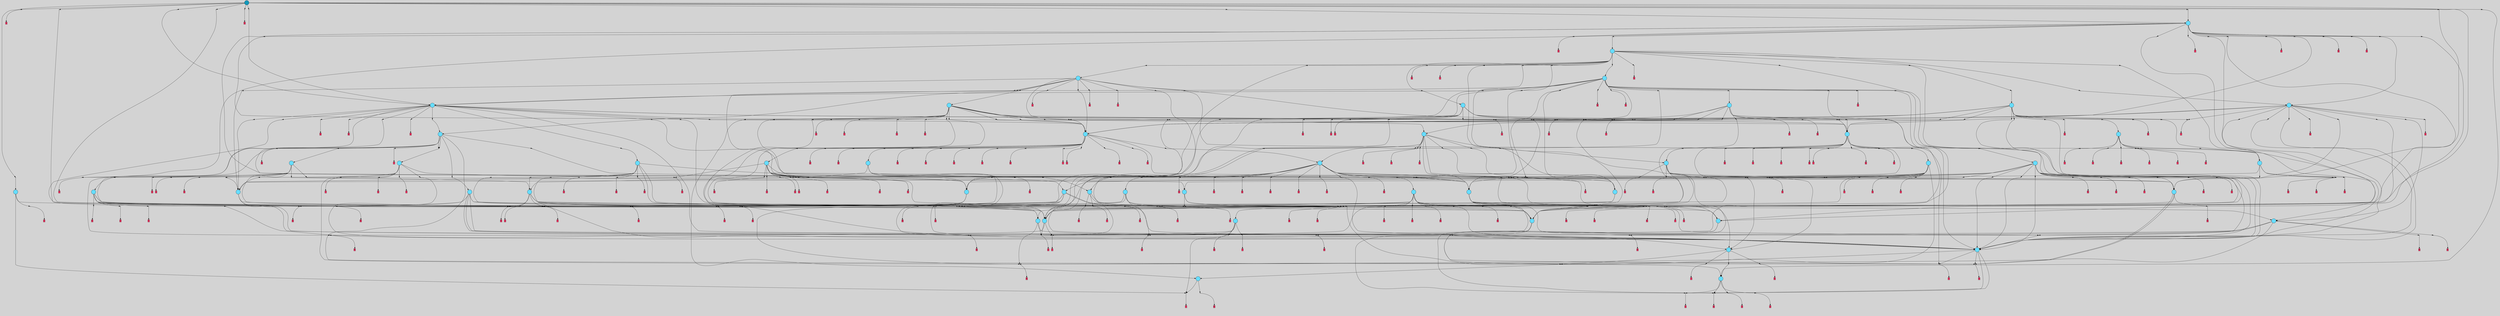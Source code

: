 // File exported with GEGELATI v1.3.1
// On the 2024-04-11 04:29:06
// With the File::TPGGraphDotExporter
digraph{
	graph[pad = "0.212, 0.055" bgcolor = lightgray]
	node[shape=circle style = filled label = ""]
		T0 [fillcolor="#66ddff"]
		T2 [fillcolor="#66ddff"]
		T3 [fillcolor="#66ddff"]
		T4 [fillcolor="#66ddff"]
		T5 [fillcolor="#66ddff"]
		T6 [fillcolor="#66ddff"]
		T7 [fillcolor="#66ddff"]
		T8 [fillcolor="#66ddff"]
		T11 [fillcolor="#66ddff"]
		T13 [fillcolor="#66ddff"]
		T134 [fillcolor="#66ddff"]
		T175 [fillcolor="#66ddff"]
		T179 [fillcolor="#66ddff"]
		T202 [fillcolor="#66ddff"]
		T735 [fillcolor="#66ddff"]
		T738 [fillcolor="#66ddff"]
		T746 [fillcolor="#66ddff"]
		T816 [fillcolor="#66ddff"]
		T827 [fillcolor="#66ddff"]
		T874 [fillcolor="#66ddff"]
		T946 [fillcolor="#66ddff"]
		T978 [fillcolor="#66ddff"]
		T1035 [fillcolor="#66ddff"]
		T1271 [fillcolor="#66ddff"]
		T1288 [fillcolor="#66ddff"]
		T1407 [fillcolor="#66ddff"]
		T1420 [fillcolor="#66ddff"]
		T1481 [fillcolor="#66ddff"]
		T1545 [fillcolor="#66ddff"]
		T1611 [fillcolor="#66ddff"]
		T1731 [fillcolor="#66ddff"]
		T1859 [fillcolor="#66ddff"]
		T2065 [fillcolor="#66ddff"]
		T2119 [fillcolor="#66ddff"]
		T2273 [fillcolor="#66ddff"]
		T2712 [fillcolor="#66ddff"]
		T2896 [fillcolor="#66ddff"]
		T3073 [fillcolor="#66ddff"]
		T3223 [fillcolor="#66ddff"]
		T3488 [fillcolor="#66ddff"]
		T2973 [fillcolor="#66ddff"]
		T3852 [fillcolor="#66ddff"]
		T3959 [fillcolor="#66ddff"]
		T4110 [fillcolor="#66ddff"]
		T4199 [fillcolor="#66ddff"]
		T4499 [fillcolor="#66ddff"]
		T4708 [fillcolor="#66ddff"]
		T4956 [fillcolor="#66ddff"]
		T5467 [fillcolor="#66ddff"]
		T7271 [fillcolor="#1199bb"]
		P191750 [fillcolor="#cccccc" shape=point] //
		I191750 [shape=box style=invis label="5|1&3|4#0|1#0|6#1|6&#92;n4|0&4|0#3|3#4|3#4|1&#92;n2|0&3|1#2|7#0|6#0|6&#92;n0|0&0|6#3|5#1|6#0|1&#92;n1|5&1|1#3|5#3|0#4|6&#92;n1|3&3|0#0|4#3|3#4|7&#92;n6|0&1|4#2|4#0|1#2|0&#92;n3|3&3|4#4|1#1|0#2|1&#92;n0|7&4|4#3|6#3|3#2|3&#92;n"]
		P191750 -> I191750[style=invis]
		A76037 [fillcolor="#ff3366" shape=box margin=0.03 width=0 height=0 label="0"]
		T0 -> P191750 -> A76037
		P191751 [fillcolor="#cccccc" shape=point] //
		I191751 [shape=box style=invis label="1|5&0|0#3|7#4|0#1|7&#92;n2|4&3|6#4|0#1|5#2|0&#92;n0|0&3|0#4|0#3|5#4|7&#92;n"]
		P191751 -> I191751[style=invis]
		A76038 [fillcolor="#ff3366" shape=box margin=0.03 width=0 height=0 label="1"]
		T0 -> P191751 -> A76038
		P191752 [fillcolor="#cccccc" shape=point] //
		I191752 [shape=box style=invis label="1|0&2|2#3|3#2|4#0|5&#92;n4|6&1|5#3|6#4|7#2|5&#92;n"]
		P191752 -> I191752[style=invis]
		A76039 [fillcolor="#ff3366" shape=box margin=0.03 width=0 height=0 label="2"]
		T2 -> P191752 -> A76039
		P191753 [fillcolor="#cccccc" shape=point] //
		I191753 [shape=box style=invis label="2|0&1|4#4|6#2|6#0|7&#92;n7|4&0|5#2|3#3|4#0|0&#92;n6|2&0|5#4|0#2|5#0|3&#92;n"]
		P191753 -> I191753[style=invis]
		A76040 [fillcolor="#ff3366" shape=box margin=0.03 width=0 height=0 label="3"]
		T2 -> P191753 -> A76040
		P191754 [fillcolor="#cccccc" shape=point] //
		I191754 [shape=box style=invis label="1|5&3|3#1|4#3|1#2|4&#92;n3|4&4|2#2|5#4|7#0|2&#92;n6|7&3|3#1|3#0|6#1|7&#92;n0|0&4|5#2|7#1|1#2|1&#92;n4|2&1|6#3|1#4|6#4|1&#92;n2|6&1|3#4|0#1|6#1|4&#92;n5|6&4|3#0|2#1|2#3|4&#92;n7|2&3|2#2|1#0|7#4|5&#92;n4|1&4|3#0|7#1|1#2|4&#92;n0|4&3|6#0|7#0|4#0|5&#92;n"]
		P191754 -> I191754[style=invis]
		A76041 [fillcolor="#ff3366" shape=box margin=0.03 width=0 height=0 label="3"]
		T3 -> P191754 -> A76041
		P191755 [fillcolor="#cccccc" shape=point] //
		I191755 [shape=box style=invis label="2|6&0|2#4|4#1|4#4|4&#92;n7|6&4|0#1|7#3|2#2|0&#92;n2|2&1|4#4|4#0|4#2|3&#92;n4|0&4|5#4|3#4|3#2|2&#92;n"]
		P191755 -> I191755[style=invis]
		A76042 [fillcolor="#ff3366" shape=box margin=0.03 width=0 height=0 label="4"]
		T3 -> P191755 -> A76042
		P191756 [fillcolor="#cccccc" shape=point] //
		I191756 [shape=box style=invis label="1|6&1|7#4|7#4|0#4|3&#92;n1|3&1|7#3|7#0|5#3|5&#92;n6|5&2|2#0|3#1|7#2|6&#92;n4|4&2|2#2|6#0|1#0|3&#92;n1|5&4|6#2|5#3|6#0|6&#92;n"]
		P191756 -> I191756[style=invis]
		A76043 [fillcolor="#ff3366" shape=box margin=0.03 width=0 height=0 label="4"]
		T4 -> P191756 -> A76043
		P191757 [fillcolor="#cccccc" shape=point] //
		I191757 [shape=box style=invis label="0|1&2|7#1|3#0|7#3|0&#92;n4|1&3|4#1|3#1|6#0|7&#92;n5|0&2|0#4|5#4|5#1|4&#92;n1|1&3|3#2|5#4|6#1|4&#92;n0|5&1|6#1|4#2|2#1|6&#92;n5|2&0|5#1|3#2|7#2|5&#92;n3|2&0|6#2|2#2|5#3|0&#92;n2|3&4|3#4|3#2|5#0|4&#92;n4|4&2|5#0|1#0|6#2|2&#92;n0|1&0|0#0|6#2|0#1|5&#92;n"]
		P191757 -> I191757[style=invis]
		A76044 [fillcolor="#ff3366" shape=box margin=0.03 width=0 height=0 label="5"]
		T4 -> P191757 -> A76044
		P191758 [fillcolor="#cccccc" shape=point] //
		I191758 [shape=box style=invis label="0|2&0|5#3|2#3|4#1|7&#92;n2|7&2|2#1|2#2|4#2|7&#92;n2|2&0|0#4|3#3|3#4|6&#92;n2|3&1|4#1|4#2|0#2|0&#92;n5|4&3|7#1|4#3|3#4|1&#92;n7|5&4|2#2|6#3|6#2|2&#92;n"]
		P191758 -> I191758[style=invis]
		A76045 [fillcolor="#ff3366" shape=box margin=0.03 width=0 height=0 label="5"]
		T5 -> P191758 -> A76045
		P191759 [fillcolor="#cccccc" shape=point] //
		I191759 [shape=box style=invis label="3|3&4|4#1|5#0|7#1|2&#92;n6|7&4|5#1|1#0|5#0|5&#92;n7|2&2|3#4|2#4|6#3|6&#92;n5|7&0|6#0|0#4|6#1|6&#92;n0|2&4|4#0|0#4|4#4|7&#92;n6|7&0|1#0|7#2|1#4|0&#92;n"]
		P191759 -> I191759[style=invis]
		A76046 [fillcolor="#ff3366" shape=box margin=0.03 width=0 height=0 label="6"]
		T5 -> P191759 -> A76046
		P191760 [fillcolor="#cccccc" shape=point] //
		I191760 [shape=box style=invis label="4|4&0|4#0|0#4|1#1|7&#92;n"]
		P191760 -> I191760[style=invis]
		A76047 [fillcolor="#ff3366" shape=box margin=0.03 width=0 height=0 label="6"]
		T6 -> P191760 -> A76047
		P191761 [fillcolor="#cccccc" shape=point] //
		I191761 [shape=box style=invis label="3|2&3|1#1|2#4|1#0|2&#92;n2|3&4|0#4|1#4|2#4|4&#92;n4|4&2|7#4|4#4|3#0|2&#92;n1|0&3|7#1|1#0|5#3|2&#92;n5|3&3|6#0|7#3|5#1|6&#92;n6|7&0|0#4|2#3|5#2|6&#92;n3|5&1|0#2|2#3|6#2|3&#92;n6|2&2|3#2|6#2|6#0|5&#92;n6|0&2|5#1|0#4|4#0|3&#92;n"]
		P191761 -> I191761[style=invis]
		A76048 [fillcolor="#ff3366" shape=box margin=0.03 width=0 height=0 label="7"]
		T6 -> P191761 -> A76048
		P191762 [fillcolor="#cccccc" shape=point] //
		I191762 [shape=box style=invis label="3|5&2|3#1|0#3|7#2|6&#92;n"]
		P191762 -> I191762[style=invis]
		A76049 [fillcolor="#ff3366" shape=box margin=0.03 width=0 height=0 label="7"]
		T7 -> P191762 -> A76049
		P191763 [fillcolor="#cccccc" shape=point] //
		I191763 [shape=box style=invis label="5|7&0|3#1|6#0|2#3|0&#92;n"]
		P191763 -> I191763[style=invis]
		A76050 [fillcolor="#ff3366" shape=box margin=0.03 width=0 height=0 label="8"]
		T7 -> P191763 -> A76050
		P191764 [fillcolor="#cccccc" shape=point] //
		I191764 [shape=box style=invis label="5|4&1|6#2|3#0|1#1|1&#92;n7|1&4|2#1|1#4|3#4|4&#92;n3|5&0|5#0|2#1|2#1|6&#92;n0|7&2|5#3|7#4|3#3|6&#92;n1|7&2|4#0|7#1|2#3|3&#92;n6|4&0|3#0|6#2|7#1|6&#92;n"]
		P191764 -> I191764[style=invis]
		A76051 [fillcolor="#ff3366" shape=box margin=0.03 width=0 height=0 label="8"]
		T8 -> P191764 -> A76051
		P191765 [fillcolor="#cccccc" shape=point] //
		I191765 [shape=box style=invis label="3|2&3|4#2|2#3|4#4|7&#92;n2|2&2|6#4|7#0|3#2|7&#92;n1|6&1|1#2|1#4|7#1|4&#92;n7|5&0|3#0|4#3|4#0|2&#92;n0|3&4|0#3|3#1|6#2|0&#92;n2|5&2|0#2|7#3|1#0|7&#92;n5|0&2|3#0|2#3|7#1|3&#92;n7|5&1|2#0|0#2|3#0|0&#92;n"]
		P191765 -> I191765[style=invis]
		A76052 [fillcolor="#ff3366" shape=box margin=0.03 width=0 height=0 label="0"]
		T8 -> P191765 -> A76052
		T3 -> P191762
		T5 -> P191750
		T7 -> P191758
		T8 -> P191759
		P191766 [fillcolor="#cccccc" shape=point] //
		I191766 [shape=box style=invis label="5|6&1|1#4|0#1|0#3|3&#92;n4|6&1|5#3|6#4|7#2|5&#92;n1|0&4|2#3|3#2|4#0|5&#92;n"]
		P191766 -> I191766[style=invis]
		A76053 [fillcolor="#ff3366" shape=box margin=0.03 width=0 height=0 label="2"]
		T11 -> P191766 -> A76053
		T11 -> P191753
		T11 -> P191761
		T13 -> P191754
		T13 -> P191755
		P191767 [fillcolor="#cccccc" shape=point] //
		I191767 [shape=box style=invis label="3|2&3|1#1|2#4|1#0|2&#92;n2|3&4|0#4|1#4|2#4|4&#92;n6|2&2|3#2|6#2|6#0|5&#92;n1|7&0|1#4|1#3|4#3|5&#92;n5|3&3|6#0|7#3|5#1|6&#92;n6|7&0|0#4|2#3|5#2|6&#92;n3|5&1|0#2|2#3|6#2|3&#92;n1|0&3|7#1|1#0|5#3|2&#92;n6|0&2|5#1|0#4|4#0|3&#92;n"]
		P191767 -> I191767[style=invis]
		A76054 [fillcolor="#ff3366" shape=box margin=0.03 width=0 height=0 label="7"]
		T13 -> P191767 -> A76054
		T13 -> P191753
		T13 -> P191755
		P191768 [fillcolor="#cccccc" shape=point] //
		I191768 [shape=box style=invis label="4|4&4|4#0|0#4|1#1|7&#92;n"]
		P191768 -> I191768[style=invis]
		A76055 [fillcolor="#ff3366" shape=box margin=0.03 width=0 height=0 label="6"]
		T134 -> P191768 -> A76055
		T134 -> P191761
		T134 -> P191754
		P191769 [fillcolor="#cccccc" shape=point] //
		I191769 [shape=box style=invis label="3|5&1|3#1|0#3|7#2|6&#92;n"]
		P191769 -> I191769[style=invis]
		A76056 [fillcolor="#ff3366" shape=box margin=0.03 width=0 height=0 label="7"]
		T134 -> P191769 -> A76056
		T134 -> P191765
		P191770 [fillcolor="#cccccc" shape=point] //
		I191770 [shape=box style=invis label="6|7&4|5#3|5#3|1#2|4&#92;n1|6&1|7#4|7#4|0#4|3&#92;n1|3&1|7#3|7#0|5#3|5&#92;n6|5&2|2#0|3#1|7#2|3&#92;n1|5&4|6#2|5#3|6#0|6&#92;n"]
		P191770 -> I191770[style=invis]
		A76057 [fillcolor="#ff3366" shape=box margin=0.03 width=0 height=0 label="4"]
		T175 -> P191770 -> A76057
		T175 -> P191757
		T175 -> P191765
		T175 -> P191757
		T179 -> P191756
		T179 -> P191757
		P191771 [fillcolor="#cccccc" shape=point] //
		I191771 [shape=box style=invis label="3|2&3|1#1|2#2|1#0|2&#92;n6|0&2|5#1|0#4|4#0|3&#92;n1|3&0|4#1|5#1|3#4|2&#92;n4|4&2|7#4|4#4|3#0|2&#92;n1|0&3|7#1|1#0|5#3|2&#92;n5|3&3|6#0|7#3|5#1|6&#92;n6|7&0|0#4|2#3|5#2|6&#92;n3|5&1|0#2|2#3|6#2|3&#92;n6|2&2|3#2|6#2|6#0|5&#92;n2|3&4|0#4|1#4|2#4|4&#92;n"]
		P191771 -> I191771[style=invis]
		A76058 [fillcolor="#ff3366" shape=box margin=0.03 width=0 height=0 label="7"]
		T179 -> P191771 -> A76058
		T179 -> P191751
		T179 -> P191759
		P191772 [fillcolor="#cccccc" shape=point] //
		I191772 [shape=box style=invis label="4|1&1|5#3|6#4|7#2|5&#92;n"]
		P191772 -> I191772[style=invis]
		A76059 [fillcolor="#ff3366" shape=box margin=0.03 width=0 height=0 label="2"]
		T202 -> P191772 -> A76059
		T202 -> P191756
		T202 -> P191751
		P191773 [fillcolor="#cccccc" shape=point] //
		I191773 [shape=box style=invis label="2|0&1|4#4|6#2|6#0|7&#92;n7|4&0|5#2|3#3|4#0|0&#92;n6|2&0|5#4|0#2|5#0|3&#92;n3|2&2|4#2|6#3|2#2|6&#92;n"]
		P191773 -> I191773[style=invis]
		A76060 [fillcolor="#ff3366" shape=box margin=0.03 width=0 height=0 label="3"]
		T202 -> P191773 -> A76060
		P191774 [fillcolor="#cccccc" shape=point] //
		I191774 [shape=box style=invis label="3|2&3|4#2|2#3|4#4|7&#92;n5|0&2|3#0|2#1|7#1|3&#92;n1|6&1|1#2|1#4|7#1|4&#92;n2|2&2|6#4|7#0|3#2|7&#92;n0|3&4|0#3|3#1|6#2|0&#92;n2|5&2|0#2|7#3|1#0|7&#92;n1|5&2|6#2|4#2|2#3|3&#92;n7|5&0|3#4|4#3|4#0|2&#92;n7|5&1|2#0|0#2|3#0|0&#92;n5|7&0|5#2|0#3|7#4|2&#92;n"]
		P191774 -> I191774[style=invis]
		A76061 [fillcolor="#ff3366" shape=box margin=0.03 width=0 height=0 label="0"]
		T735 -> P191774 -> A76061
		P191775 [fillcolor="#cccccc" shape=point] //
		I191775 [shape=box style=invis label="6|0&2|5#1|0#4|4#0|3&#92;n2|5&4|0#1|1#4|3#0|6&#92;n2|3&4|0#4|1#4|2#4|4&#92;n4|4&2|7#4|4#4|3#0|2&#92;n1|0&3|7#1|1#0|5#3|2&#92;n5|3&3|6#0|7#3|5#1|6&#92;n6|7&0|0#4|2#3|3#2|6&#92;n6|2&2|3#2|6#2|6#0|5&#92;n3|2&3|1#1|2#4|1#0|2&#92;n"]
		P191775 -> I191775[style=invis]
		A76062 [fillcolor="#ff3366" shape=box margin=0.03 width=0 height=0 label="7"]
		T735 -> P191775 -> A76062
		T735 -> P191753
		T735 -> P191753
		P191776 [fillcolor="#cccccc" shape=point] //
		I191776 [shape=box style=invis label="0|0&0|7#0|3#2|7#0|6&#92;n6|6&4|4#2|4#1|4#0|7&#92;n7|4&2|1#2|7#0|0#0|7&#92;n1|5&1|6#3|2#2|2#1|5&#92;n1|0&0|0#4|2#2|0#4|1&#92;n0|4&0|2#0|7#2|1#0|3&#92;n"]
		P191776 -> I191776[style=invis]
		T738 -> P191776 -> T179
		P191777 [fillcolor="#cccccc" shape=point] //
		I191777 [shape=box style=invis label="1|3&1|7#3|7#1|5#3|5&#92;n0|7&3|4#0|2#0|1#4|0&#92;n7|0&4|5#2|0#3|4#3|4&#92;n1|6&1|7#4|7#4|0#4|3&#92;n7|3&2|6#3|6#4|5#3|4&#92;n4|4&2|2#2|6#0|1#0|3&#92;n"]
		P191777 -> I191777[style=invis]
		A76063 [fillcolor="#ff3366" shape=box margin=0.03 width=0 height=0 label="4"]
		T738 -> P191777 -> A76063
		P191778 [fillcolor="#cccccc" shape=point] //
		I191778 [shape=box style=invis label="4|4&0|4#0|0#2|1#1|7&#92;n"]
		P191778 -> I191778[style=invis]
		A76064 [fillcolor="#ff3366" shape=box margin=0.03 width=0 height=0 label="6"]
		T738 -> P191778 -> A76064
		T738 -> P191752
		T738 -> P191762
		P191779 [fillcolor="#cccccc" shape=point] //
		I191779 [shape=box style=invis label="3|7&0|6#1|2#4|6#1|6&#92;n6|7&4|5#1|1#0|5#0|5&#92;n0|4&4|0#1|5#2|4#1|2&#92;n3|0&4|3#1|4#1|1#1|7&#92;n4|5&3|4#1|7#0|4#0|2&#92;n1|3&2|2#4|0#4|6#2|0&#92;n0|2&4|4#0|0#4|4#4|4&#92;n5|7&4|1#4|7#1|1#0|5&#92;n"]
		P191779 -> I191779[style=invis]
		A76065 [fillcolor="#ff3366" shape=box margin=0.03 width=0 height=0 label="6"]
		T738 -> P191779 -> A76065
		T738 -> P191762
		P191780 [fillcolor="#cccccc" shape=point] //
		I191780 [shape=box style=invis label="6|2&2|3#2|6#2|6#0|5&#92;n4|4&2|7#4|4#4|3#0|2&#92;n7|7&4|2#0|2#2|6#0|2&#92;n7|2&3|4#4|4#1|1#0|2&#92;n5|3&3|6#0|7#3|5#1|6&#92;n6|0&3|7#1|1#0|5#3|2&#92;n6|7&0|0#4|2#3|5#2|6&#92;n3|5&1|0#2|2#3|6#2|3&#92;n3|2&3|1#1|2#4|1#0|2&#92;n6|0&2|6#1|0#4|4#0|3&#92;n"]
		P191780 -> I191780[style=invis]
		T746 -> P191780 -> T202
		P191781 [fillcolor="#cccccc" shape=point] //
		I191781 [shape=box style=invis label="0|3&2|0#3|4#1|3#0|1&#92;n2|7&4|5#2|3#0|5#0|2&#92;n4|0&4|5#4|3#4|3#2|2&#92;n2|2&1|4#4|4#0|4#2|3&#92;n2|6&3|2#4|4#1|4#4|4&#92;n"]
		P191781 -> I191781[style=invis]
		A76066 [fillcolor="#ff3366" shape=box margin=0.03 width=0 height=0 label="4"]
		T746 -> P191781 -> A76066
		T746 -> P191753
		P191782 [fillcolor="#cccccc" shape=point] //
		I191782 [shape=box style=invis label="4|2&0|0#4|3#0|3#4|6&#92;n0|2&0|5#3|2#3|4#1|7&#92;n2|3&1|4#1|4#2|0#2|0&#92;n5|0&3|1#4|6#3|7#0|0&#92;n2|4&0|3#0|4#0|0#1|3&#92;n5|1&3|7#1|4#3|3#4|0&#92;n7|5&4|2#2|6#3|6#2|2&#92;n2|7&2|2#1|2#2|4#2|7&#92;n"]
		P191782 -> I191782[style=invis]
		A76067 [fillcolor="#ff3366" shape=box margin=0.03 width=0 height=0 label="5"]
		T746 -> P191782 -> A76067
		P191783 [fillcolor="#cccccc" shape=point] //
		I191783 [shape=box style=invis label="7|4&0|5#2|5#3|4#0|0&#92;n2|0&1|4#4|6#2|6#0|7&#92;n6|2&0|5#4|0#2|5#0|3&#92;n"]
		P191783 -> I191783[style=invis]
		T746 -> P191783 -> T134
		P191784 [fillcolor="#cccccc" shape=point] //
		I191784 [shape=box style=invis label="3|7&2|0#1|6#3|7#2|7&#92;n4|0&3|0#4|2#0|2#0|1&#92;n"]
		P191784 -> I191784[style=invis]
		A76068 [fillcolor="#ff3366" shape=box margin=0.03 width=0 height=0 label="7"]
		T816 -> P191784 -> A76068
		T816 -> P191759
		P191785 [fillcolor="#cccccc" shape=point] //
		I191785 [shape=box style=invis label="3|3&4|4#1|5#0|7#1|2&#92;n6|7&4|5#1|1#0|2#0|5&#92;n5|7&0|6#0|0#4|6#1|6&#92;n7|2&2|3#4|2#4|6#3|6&#92;n0|2&4|4#0|0#4|4#4|7&#92;n6|7&0|1#0|7#2|1#4|0&#92;n"]
		P191785 -> I191785[style=invis]
		T816 -> P191785 -> T3
		P191786 [fillcolor="#cccccc" shape=point] //
		I191786 [shape=box style=invis label="1|0&3|7#1|1#0|5#3|2&#92;n3|4&3|1#1|2#4|1#0|2&#92;n6|7&0|0#4|2#3|5#2|6&#92;n3|3&0|3#3|4#2|4#3|3&#92;n4|4&2|7#4|4#4|3#0|2&#92;n1|4&4|1#2|3#0|2#4|1&#92;n5|3&3|6#0|7#3|5#1|6&#92;n2|3&4|0#4|1#4|2#4|4&#92;n3|5&1|0#2|2#3|6#2|3&#92;n6|2&2|3#3|6#2|6#0|5&#92;n"]
		P191786 -> I191786[style=invis]
		A76069 [fillcolor="#ff3366" shape=box margin=0.03 width=0 height=0 label="7"]
		T816 -> P191786 -> A76069
		P191787 [fillcolor="#cccccc" shape=point] //
		I191787 [shape=box style=invis label="0|1&2|7#1|3#0|7#3|0&#92;n0|5&1|6#1|4#2|2#4|6&#92;n1|1&3|3#2|5#4|6#1|4&#92;n5|0&2|0#4|5#4|5#1|4&#92;n5|2&0|5#1|3#2|7#2|5&#92;n3|2&0|6#2|2#2|5#3|0&#92;n2|3&4|3#4|3#2|5#0|4&#92;n4|4&2|5#0|1#0|6#2|2&#92;n0|1&0|0#0|6#2|0#1|5&#92;n"]
		P191787 -> I191787[style=invis]
		A76070 [fillcolor="#ff3366" shape=box margin=0.03 width=0 height=0 label="5"]
		T816 -> P191787 -> A76070
		P191788 [fillcolor="#cccccc" shape=point] //
		I191788 [shape=box style=invis label="1|5&1|6#3|2#2|2#1|5&#92;n7|4&2|1#2|7#0|0#0|7&#92;n0|3&0|7#0|1#2|7#0|6&#92;n1|0&0|0#4|2#2|0#4|1&#92;n0|4&0|2#0|7#2|1#0|3&#92;n"]
		P191788 -> I191788[style=invis]
		T816 -> P191788 -> T179
		P191789 [fillcolor="#cccccc" shape=point] //
		I191789 [shape=box style=invis label="1|5&3|3#1|4#3|1#2|4&#92;n3|4&4|2#2|5#4|7#0|2&#92;n6|7&3|3#1|3#0|6#1|7&#92;n2|6&1|3#4|0#1|6#1|4&#92;n0|0&4|5#2|7#1|1#2|1&#92;n6|1&0|2#4|1#4|6#3|0&#92;n5|6&4|3#0|2#1|2#3|4&#92;n7|2&3|2#2|1#0|7#4|5&#92;n4|1&4|3#0|7#1|1#2|4&#92;n0|4&3|6#4|7#0|4#0|5&#92;n"]
		P191789 -> I191789[style=invis]
		A76071 [fillcolor="#ff3366" shape=box margin=0.03 width=0 height=0 label="3"]
		T816 -> P191789 -> A76071
		P191790 [fillcolor="#cccccc" shape=point] //
		I191790 [shape=box style=invis label="5|6&4|6#2|5#1|7#1|3&#92;n3|0&2|4#1|2#3|0#1|0&#92;n"]
		P191790 -> I191790[style=invis]
		T827 -> P191790 -> T7
		P191791 [fillcolor="#cccccc" shape=point] //
		I191791 [shape=box style=invis label="5|0&2|6#2|5#2|0#4|5&#92;n7|4&4|4#0|1#0|7#4|5&#92;n3|7&4|4#1|0#0|7#1|4&#92;n7|7&0|5#4|2#2|0#1|2&#92;n5|6&1|7#2|2#4|3#3|2&#92;n3|0&4|4#2|7#0|2#3|4&#92;n7|2&2|3#4|2#4|6#3|6&#92;n0|2&4|4#0|0#3|2#4|0&#92;n"]
		P191791 -> I191791[style=invis]
		T827 -> P191791 -> T4
		P191792 [fillcolor="#cccccc" shape=point] //
		I191792 [shape=box style=invis label="2|3&4|3#4|6#2|5#0|4&#92;n4|4&1|5#0|1#0|6#0|2&#92;n5|0&2|0#4|5#4|5#1|4&#92;n0|1&0|0#0|6#2|1#1|5&#92;n2|0&4|6#0|5#3|2#2|3&#92;n3|2&0|6#2|2#2|5#2|0&#92;n3|0&2|5#4|4#0|7#1|4&#92;n4|5&0|2#3|4#4|4#3|0&#92;n0|5&1|6#1|4#2|2#1|6&#92;n"]
		P191792 -> I191792[style=invis]
		A76072 [fillcolor="#ff3366" shape=box margin=0.03 width=0 height=0 label="5"]
		T827 -> P191792 -> A76072
		P191793 [fillcolor="#cccccc" shape=point] //
		I191793 [shape=box style=invis label="6|2&2|3#2|6#2|6#0|5&#92;n5|3&3|6#0|7#3|5#1|6&#92;n5|6&3|3#2|1#2|7#4|7&#92;n3|5&1|0#2|2#3|6#2|3&#92;n4|2&2|7#4|2#4|3#4|2&#92;n7|2&2|0#1|3#4|3#2|6&#92;n1|0&3|7#1|1#0|5#3|2&#92;n3|2&3|1#1|2#4|1#0|2&#92;n6|0&0|0#4|2#3|5#2|6&#92;n"]
		P191793 -> I191793[style=invis]
		A76073 [fillcolor="#ff3366" shape=box margin=0.03 width=0 height=0 label="7"]
		T827 -> P191793 -> A76073
		P191794 [fillcolor="#cccccc" shape=point] //
		I191794 [shape=box style=invis label="3|0&3|5#0|0#4|3#3|6&#92;n"]
		P191794 -> I191794[style=invis]
		A76074 [fillcolor="#ff3366" shape=box margin=0.03 width=0 height=0 label="3"]
		T827 -> P191794 -> A76074
		T827 -> P191762
		T827 -> P191755
		P191795 [fillcolor="#cccccc" shape=point] //
		I191795 [shape=box style=invis label="7|0&0|5#3|1#1|0#3|3&#92;n1|4&0|1#2|6#4|6#2|0&#92;n3|2&0|2#1|4#1|3#4|2&#92;n1|1&3|3#2|5#4|4#1|4&#92;n4|4&2|5#0|1#0|6#2|2&#92;n5|7&2|6#0|5#4|0#0|6&#92;n1|1&1|1#2|6#2|3#4|7&#92;n2|3&4|3#4|3#1|5#0|4&#92;n"]
		P191795 -> I191795[style=invis]
		T874 -> P191795 -> T175
		P191796 [fillcolor="#cccccc" shape=point] //
		I191796 [shape=box style=invis label="5|0&0|2#0|6#4|1#3|0&#92;n5|0&2|0#4|5#4|5#1|4&#92;n5|4&3|1#2|1#4|7#2|0&#92;n2|5&0|5#1|3#2|7#2|4&#92;n3|0&2|6#1|0#3|5#0|5&#92;n0|5&1|6#3|4#2|2#1|5&#92;n6|6&2|4#1|7#1|2#1|1&#92;n2|5&3|6#0|0#0|4#4|7&#92;n"]
		P191796 -> I191796[style=invis]
		T874 -> P191796 -> T8
		P191797 [fillcolor="#cccccc" shape=point] //
		I191797 [shape=box style=invis label="2|3&0|1#4|7#1|0#0|1&#92;n6|0&2|6#4|2#1|4#4|6&#92;n5|0&3|5#1|3#4|0#4|0&#92;n1|7&0|7#0|7#2|2#0|6&#92;n7|6&3|1#4|6#3|2#4|7&#92;n1|3&3|2#3|3#4|4#2|5&#92;n"]
		P191797 -> I191797[style=invis]
		A76075 [fillcolor="#ff3366" shape=box margin=0.03 width=0 height=0 label="3"]
		T874 -> P191797 -> A76075
		T874 -> P191753
		P191798 [fillcolor="#cccccc" shape=point] //
		I191798 [shape=box style=invis label="1|0&0|0#3|7#0|7#4|4&#92;n5|7&2|5#4|6#1|6#1|6&#92;n"]
		P191798 -> I191798[style=invis]
		A76076 [fillcolor="#ff3366" shape=box margin=0.03 width=0 height=0 label="3"]
		T874 -> P191798 -> A76076
		T874 -> P191789
		P191799 [fillcolor="#cccccc" shape=point] //
		I191799 [shape=box style=invis label="5|0&1|0#4|5#3|5#1|4&#92;n7|1&2|4#2|6#3|5#3|3&#92;n1|2&1|2#3|5#2|4#3|0&#92;n6|0&1|1#2|5#0|3#2|4&#92;n2|3&3|0#3|6#4|5#2|5&#92;n6|6&1|1#3|3#2|0#0|6&#92;n2|1&3|4#1|3#1|1#0|4&#92;n1|1&3|3#2|7#4|2#4|4&#92;n1|6&3|5#4|1#1|5#1|1&#92;n"]
		P191799 -> I191799[style=invis]
		A76077 [fillcolor="#ff3366" shape=box margin=0.03 width=0 height=0 label="5"]
		T874 -> P191799 -> A76077
		P191800 [fillcolor="#cccccc" shape=point] //
		I191800 [shape=box style=invis label="2|6&4|7#0|7#3|4#4|6&#92;n3|2&3|1#1|4#2|1#0|2&#92;n1|3&0|4#1|5#1|3#4|2&#92;n4|4&2|7#4|4#4|3#0|2&#92;n5|3&3|6#0|0#3|5#1|6&#92;n1|0&3|7#1|1#0|5#3|2&#92;n6|7&0|0#4|2#3|5#2|6&#92;n3|5&1|0#2|2#3|6#2|3&#92;n2|3&4|0#4|1#4|2#4|4&#92;n"]
		P191800 -> I191800[style=invis]
		A76078 [fillcolor="#ff3366" shape=box margin=0.03 width=0 height=0 label="7"]
		T874 -> P191800 -> A76078
		P191801 [fillcolor="#cccccc" shape=point] //
		I191801 [shape=box style=invis label="3|2&0|5#3|6#2|0#3|6&#92;n6|2&0|6#4|6#2|5#0|3&#92;n2|6&4|0#3|3#2|7#0|7&#92;n6|0&1|4#4|2#0|6#0|7&#92;n2|6&4|4#0|2#4|0#4|1&#92;n"]
		P191801 -> I191801[style=invis]
		A76079 [fillcolor="#ff3366" shape=box margin=0.03 width=0 height=0 label="3"]
		T874 -> P191801 -> A76079
		P191802 [fillcolor="#cccccc" shape=point] //
		I191802 [shape=box style=invis label="2|2&0|6#4|3#3|3#4|7&#92;n5|0&1|7#2|6#0|1#3|0&#92;n0|2&3|5#3|2#3|4#1|7&#92;n"]
		P191802 -> I191802[style=invis]
		A76080 [fillcolor="#ff3366" shape=box margin=0.03 width=0 height=0 label="5"]
		T874 -> P191802 -> A76080
		P191803 [fillcolor="#cccccc" shape=point] //
		I191803 [shape=box style=invis label="1|5&4|6#2|5#3|3#0|6&#92;n1|6&1|7#4|7#4|0#4|3&#92;n6|7&4|5#3|5#3|1#2|4&#92;n1|3&1|7#3|7#0|5#1|5&#92;n6|5&2|2#0|3#1|7#2|3&#92;n5|0&0|3#4|2#0|0#4|3&#92;n"]
		P191803 -> I191803[style=invis]
		A76081 [fillcolor="#ff3366" shape=box margin=0.03 width=0 height=0 label="4"]
		T874 -> P191803 -> A76081
		P191804 [fillcolor="#cccccc" shape=point] //
		I191804 [shape=box style=invis label="3|5&1|0#2|2#3|6#2|3&#92;n6|0&2|5#1|0#4|3#0|3&#92;n2|3&4|0#4|1#4|2#2|4&#92;n4|4&2|7#4|4#4|3#0|2&#92;n6|7&0|0#4|2#3|5#2|6&#92;n1|0&3|7#1|1#0|5#3|2&#92;n6|2&2|3#2|6#2|6#0|5&#92;n5|3&3|6#1|7#3|3#1|6&#92;n"]
		P191804 -> I191804[style=invis]
		A76082 [fillcolor="#ff3366" shape=box margin=0.03 width=0 height=0 label="7"]
		T946 -> P191804 -> A76082
		P191805 [fillcolor="#cccccc" shape=point] //
		I191805 [shape=box style=invis label="0|1&2|7#1|3#0|7#3|0&#92;n4|1&3|4#1|3#1|6#0|7&#92;n1|4&4|6#0|7#0|3#3|0&#92;n2|3&4|3#4|3#2|5#0|4&#92;n0|5&1|6#1|4#2|2#1|2&#92;n1|1&3|3#2|5#4|6#1|4&#92;n3|2&0|6#2|2#2|5#3|0&#92;n5|2&1|5#1|3#2|7#2|5&#92;n4|4&2|5#0|1#0|6#2|2&#92;n0|1&0|0#0|6#2|0#1|5&#92;n"]
		P191805 -> I191805[style=invis]
		A76083 [fillcolor="#ff3366" shape=box margin=0.03 width=0 height=0 label="5"]
		T946 -> P191805 -> A76083
		P191806 [fillcolor="#cccccc" shape=point] //
		I191806 [shape=box style=invis label="6|0&3|7#1|1#0|5#3|2&#92;n4|4&2|7#4|4#4|3#0|2&#92;n6|4&2|3#4|7#4|5#0|2&#92;n6|0&2|4#1|0#4|4#0|3&#92;n3|2&3|1#1|2#4|1#0|2&#92;n6|7&0|0#4|2#3|5#2|6&#92;n3|5&1|0#2|2#3|6#2|3&#92;n7|7&4|2#0|2#2|6#0|2&#92;n5|3&3|6#0|7#3|5#1|6&#92;n"]
		P191806 -> I191806[style=invis]
		T946 -> P191806 -> T202
		P191807 [fillcolor="#cccccc" shape=point] //
		I191807 [shape=box style=invis label="7|5&1|0#0|2#3|6#2|3&#92;n0|4&3|6#2|6#2|1#4|4&#92;n6|7&0|0#4|2#3|5#2|6&#92;n6|0&2|5#1|0#4|4#0|3&#92;n5|3&3|6#0|7#3|5#1|6&#92;n2|3&4|0#4|1#4|2#4|4&#92;n4|2&2|5#2|3#0|2#4|2&#92;n3|2&3|1#1|2#4|1#0|2&#92;n1|0&3|7#1|1#0|5#3|2&#92;n"]
		P191807 -> I191807[style=invis]
		T946 -> P191807 -> T6
		T978 -> P191790
		T978 -> P191791
		P191808 [fillcolor="#cccccc" shape=point] //
		I191808 [shape=box style=invis label="5|0&2|0#4|5#4|5#1|4&#92;n3|2&0|0#4|6#4|6#2|0&#92;n4|4&1|5#0|1#0|6#0|2&#92;n2|3&4|3#4|6#2|5#0|4&#92;n0|1&0|0#0|6#2|1#1|5&#92;n2|0&4|6#0|5#3|2#2|3&#92;n3|2&0|6#2|2#2|5#3|0&#92;n3|0&2|5#4|4#0|7#1|4&#92;n4|5&0|2#3|4#4|4#3|0&#92;n0|5&1|6#1|4#2|2#1|6&#92;n"]
		P191808 -> I191808[style=invis]
		A76084 [fillcolor="#ff3366" shape=box margin=0.03 width=0 height=0 label="5"]
		T978 -> P191808 -> A76084
		T978 -> P191793
		T978 -> P191794
		T978 -> P191755
		P191809 [fillcolor="#cccccc" shape=point] //
		I191809 [shape=box style=invis label="5|7&2|5#4|6#1|6#1|6&#92;n2|3&1|4#1|0#3|7#3|6&#92;n"]
		P191809 -> I191809[style=invis]
		A76085 [fillcolor="#ff3366" shape=box margin=0.03 width=0 height=0 label="3"]
		T978 -> P191809 -> A76085
		P191810 [fillcolor="#cccccc" shape=point] //
		I191810 [shape=box style=invis label="0|0&0|7#0|3#2|7#0|6&#92;n6|6&4|4#2|4#1|4#0|7&#92;n1|2&2|5#0|5#0|3#1|0&#92;n1|0&0|0#4|2#2|0#4|1&#92;n7|4&2|1#2|7#4|0#0|7&#92;n0|4&0|2#0|7#2|1#0|3&#92;n"]
		P191810 -> I191810[style=invis]
		T1035 -> P191810 -> T179
		P191811 [fillcolor="#cccccc" shape=point] //
		I191811 [shape=box style=invis label="2|5&3|3#3|3#1|1#2|0&#92;n7|0&4|4#1|7#1|6#2|0&#92;n"]
		P191811 -> I191811[style=invis]
		A76086 [fillcolor="#ff3366" shape=box margin=0.03 width=0 height=0 label="6"]
		T1035 -> P191811 -> A76086
		P191812 [fillcolor="#cccccc" shape=point] //
		I191812 [shape=box style=invis label="7|3&3|0#2|6#2|3#1|3&#92;n4|6&1|5#3|6#4|7#2|1&#92;n1|0&2|2#3|3#2|4#0|5&#92;n"]
		P191812 -> I191812[style=invis]
		A76087 [fillcolor="#ff3366" shape=box margin=0.03 width=0 height=0 label="2"]
		T1035 -> P191812 -> A76087
		P191813 [fillcolor="#cccccc" shape=point] //
		I191813 [shape=box style=invis label="5|0&2|0#4|5#4|5#1|4&#92;n1|1&3|3#2|5#4|6#1|4&#92;n6|1&1|7#1|4#3|2#4|5&#92;n0|1&2|7#1|3#0|7#3|0&#92;n4|1&3|4#1|3#1|6#0|7&#92;n5|2&0|5#1|3#2|7#2|5&#92;n2|3&4|3#4|3#2|5#0|4&#92;n4|0&2|5#0|1#0|6#2|2&#92;n0|1&0|0#0|6#2|0#1|5&#92;n"]
		P191813 -> I191813[style=invis]
		A76088 [fillcolor="#ff3366" shape=box margin=0.03 width=0 height=0 label="5"]
		T1035 -> P191813 -> A76088
		P191814 [fillcolor="#cccccc" shape=point] //
		I191814 [shape=box style=invis label="7|0&2|4#2|3#1|3#1|4&#92;n6|7&4|3#4|5#3|0#3|7&#92;n"]
		P191814 -> I191814[style=invis]
		A76089 [fillcolor="#ff3366" shape=box margin=0.03 width=0 height=0 label="1"]
		T1035 -> P191814 -> A76089
		T1035 -> P191794
		T1035 -> P191755
		T1035 -> P191777
		P191815 [fillcolor="#cccccc" shape=point] //
		I191815 [shape=box style=invis label="0|5&1|6#1|4#2|2#4|6&#92;n7|4&1|4#0|3#4|6#0|7&#92;n0|2&2|7#1|3#0|7#3|3&#92;n4|4&2|5#0|1#0|6#2|2&#92;n5|0&2|0#4|5#4|5#1|4&#92;n5|2&0|5#1|3#2|7#2|5&#92;n3|2&0|6#2|2#2|5#3|0&#92;n2|3&4|3#4|3#2|5#0|4&#92;n1|1&3|3#2|5#4|6#1|4&#92;n0|1&0|0#0|6#2|0#1|5&#92;n"]
		P191815 -> I191815[style=invis]
		A76090 [fillcolor="#ff3366" shape=box margin=0.03 width=0 height=0 label="5"]
		T1271 -> P191815 -> A76090
		P191816 [fillcolor="#cccccc" shape=point] //
		I191816 [shape=box style=invis label="5|7&2|7#3|1#1|7#1|0&#92;n2|3&4|0#4|1#4|2#4|4&#92;n3|2&3|1#1|2#4|1#0|2&#92;n4|4&2|0#4|4#0|3#0|2&#92;n6|7&0|0#4|2#3|5#2|6&#92;n3|5&1|0#2|2#3|6#2|3&#92;n6|0&2|5#4|5#4|4#0|3&#92;n6|2&2|3#2|6#2|6#0|5&#92;n0|7&3|7#1|4#3|5#1|4&#92;n5|3&3|6#0|7#3|5#1|6&#92;n"]
		P191816 -> I191816[style=invis]
		T1271 -> P191816 -> T827
		P191817 [fillcolor="#cccccc" shape=point] //
		I191817 [shape=box style=invis label="6|4&3|6#4|6#2|5#3|5&#92;n0|0&1|4#1|3#4|5#3|3&#92;n7|4&0|4#0|5#3|5#3|4&#92;n5|1&1|4#1|4#0|6#3|3&#92;n0|1&1|4#0|3#1|7#3|0&#92;n1|1&3|3#3|5#4|6#1|4&#92;n7|5&4|5#3|1#2|6#3|1&#92;n1|6&4|6#2|5#1|4#1|2&#92;n"]
		P191817 -> I191817[style=invis]
		A76091 [fillcolor="#ff3366" shape=box margin=0.03 width=0 height=0 label="5"]
		T1271 -> P191817 -> A76091
		P191818 [fillcolor="#cccccc" shape=point] //
		I191818 [shape=box style=invis label="0|0&0|7#1|7#2|1#2|7&#92;n1|4&2|4#2|7#2|0#2|5&#92;n0|7&0|3#1|5#4|3#1|5&#92;n"]
		P191818 -> I191818[style=invis]
		T1271 -> P191818 -> T746
		P191819 [fillcolor="#cccccc" shape=point] //
		I191819 [shape=box style=invis label="6|7&1|1#0|7#2|1#4|0&#92;n6|7&4|5#1|1#0|5#0|5&#92;n7|2&2|3#4|2#4|6#3|6&#92;n5|7&0|6#0|0#4|6#1|6&#92;n0|2&4|4#0|0#4|4#4|7&#92;n3|3&4|4#1|5#0|7#1|2&#92;n"]
		P191819 -> I191819[style=invis]
		A76092 [fillcolor="#ff3366" shape=box margin=0.03 width=0 height=0 label="6"]
		T1271 -> P191819 -> A76092
		P191820 [fillcolor="#cccccc" shape=point] //
		I191820 [shape=box style=invis label="3|2&1|1#1|2#1|1#0|2&#92;n6|0&2|5#1|0#4|4#0|3&#92;n1|3&0|4#1|5#1|3#4|2&#92;n3|3&1|0#2|2#3|6#2|3&#92;n1|0&3|7#1|1#0|5#3|2&#92;n2|3&4|0#4|1#4|2#4|4&#92;n6|7&0|0#4|2#3|5#2|6&#92;n4|4&2|7#4|4#4|3#0|2&#92;n6|2&2|3#2|6#2|6#0|5&#92;n"]
		P191820 -> I191820[style=invis]
		T1288 -> P191820 -> T3
		P191821 [fillcolor="#cccccc" shape=point] //
		I191821 [shape=box style=invis label="0|2&2|7#1|3#0|7#3|0&#92;n0|5&1|6#1|4#2|2#4|6&#92;n4|4&2|5#0|1#0|6#2|2&#92;n5|0&2|0#4|5#4|5#1|4&#92;n5|2&0|5#1|3#2|7#2|5&#92;n3|2&0|6#2|2#2|5#3|0&#92;n2|3&4|3#4|3#2|5#0|4&#92;n1|1&3|3#2|5#4|6#1|4&#92;n0|1&0|0#0|6#2|0#1|5&#92;n"]
		P191821 -> I191821[style=invis]
		A76093 [fillcolor="#ff3366" shape=box margin=0.03 width=0 height=0 label="5"]
		T1288 -> P191821 -> A76093
		T1288 -> P191793
		P191822 [fillcolor="#cccccc" shape=point] //
		I191822 [shape=box style=invis label="0|1&2|7#1|3#0|7#3|5&#92;n4|1&3|4#1|3#1|6#1|7&#92;n5|0&2|0#4|5#4|5#1|4&#92;n3|2&0|3#2|2#2|5#3|0&#92;n2|0&4|7#0|7#2|2#4|6&#92;n5|2&0|5#1|3#2|7#2|5&#92;n0|5&1|6#1|4#2|2#1|6&#92;n0|1&0|0#0|6#2|0#1|5&#92;n2|3&4|3#4|3#2|5#0|4&#92;n1|1&3|3#2|5#4|6#1|4&#92;n"]
		P191822 -> I191822[style=invis]
		A76094 [fillcolor="#ff3366" shape=box margin=0.03 width=0 height=0 label="5"]
		T1288 -> P191822 -> A76094
		P191823 [fillcolor="#cccccc" shape=point] //
		I191823 [shape=box style=invis label="6|2&1|5#4|5#4|1#3|1&#92;n"]
		P191823 -> I191823[style=invis]
		T1288 -> P191823 -> T978
		P191824 [fillcolor="#cccccc" shape=point] //
		I191824 [shape=box style=invis label="7|7&1|1#0|4#4|1#3|4&#92;n0|0&0|1#0|0#2|5#0|7&#92;n5|6&2|2#4|4#1|6#4|3&#92;n"]
		P191824 -> I191824[style=invis]
		A76095 [fillcolor="#ff3366" shape=box margin=0.03 width=0 height=0 label="3"]
		T1288 -> P191824 -> A76095
		P191825 [fillcolor="#cccccc" shape=point] //
		I191825 [shape=box style=invis label="0|7&0|2#1|5#4|3#1|5&#92;n3|2&2|0#1|5#0|1#4|4&#92;n0|0&0|7#1|7#2|1#2|7&#92;n"]
		P191825 -> I191825[style=invis]
		T1288 -> P191825 -> T746
		P191826 [fillcolor="#cccccc" shape=point] //
		I191826 [shape=box style=invis label="5|0&1|0#3|1#1|3#3|3&#92;n3|5&2|3#1|0#3|7#2|6&#92;n"]
		P191826 -> I191826[style=invis]
		A76096 [fillcolor="#ff3366" shape=box margin=0.03 width=0 height=0 label="7"]
		T1288 -> P191826 -> A76096
		P191827 [fillcolor="#cccccc" shape=point] //
		I191827 [shape=box style=invis label="4|1&3|4#3|3#1|6#0|7&#92;n0|1&2|7#1|3#0|7#3|0&#92;n5|1&0|7#2|6#4|1#1|6&#92;n0|5&1|6#1|4#2|2#1|6&#92;n1|1&3|3#2|5#4|6#1|4&#92;n5|0&2|0#4|5#4|2#1|4&#92;n5|2&0|5#1|3#2|7#2|5&#92;n3|2&0|6#2|2#2|5#3|0&#92;n4|4&2|5#0|1#0|6#2|2&#92;n0|1&0|0#0|6#2|0#1|5&#92;n"]
		P191827 -> I191827[style=invis]
		A76097 [fillcolor="#ff3366" shape=box margin=0.03 width=0 height=0 label="5"]
		T1407 -> P191827 -> A76097
		P191828 [fillcolor="#cccccc" shape=point] //
		I191828 [shape=box style=invis label="7|0&0|5#3|1#1|0#3|3&#92;n1|4&0|1#2|6#4|6#2|0&#92;n3|2&0|2#1|4#1|3#4|2&#92;n1|1&3|3#2|4#4|4#1|4&#92;n2|3&4|3#4|3#1|5#0|4&#92;n1|3&3|7#2|5#2|6#1|4&#92;n7|4&2|5#0|1#0|6#2|2&#92;n1|1&1|1#2|6#2|3#4|7&#92;n5|7&2|6#0|5#4|0#0|6&#92;n"]
		P191828 -> I191828[style=invis]
		T1407 -> P191828 -> T735
		T1407 -> P191765
		T1407 -> P191778
		P191829 [fillcolor="#cccccc" shape=point] //
		I191829 [shape=box style=invis label="7|1&3|4#0|6#3|0#1|2&#92;n1|0&2|3#2|4#1|6#3|6&#92;n"]
		P191829 -> I191829[style=invis]
		T1407 -> P191829 -> T978
		P191830 [fillcolor="#cccccc" shape=point] //
		I191830 [shape=box style=invis label="7|1&2|0#3|1#2|0#2|6&#92;n2|7&2|0#0|3#1|1#4|2&#92;n7|6&4|1#1|2#3|2#2|6&#92;n5|0&4|1#3|5#4|3#0|0&#92;n4|4&2|0#4|7#0|1#2|7&#92;n1|1&1|7#1|1#1|2#1|6&#92;n5|3&0|7#1|0#1|6#2|5&#92;n3|3&1|3#2|0#4|1#3|1&#92;n"]
		P191830 -> I191830[style=invis]
		A76098 [fillcolor="#ff3366" shape=box margin=0.03 width=0 height=0 label="0"]
		T1420 -> P191830 -> A76098
		P191831 [fillcolor="#cccccc" shape=point] //
		I191831 [shape=box style=invis label="2|7&1|2#1|2#2|4#2|7&#92;n7|0&2|6#1|2#4|2#3|7&#92;n7|4&2|3#0|4#0|1#4|1&#92;n6|6&3|5#4|3#3|6#1|0&#92;n1|3&0|1#2|2#4|7#2|2&#92;n4|6&3|6#0|6#2|2#1|6&#92;n"]
		P191831 -> I191831[style=invis]
		T1420 -> P191831 -> T0
		T1420 -> P191776
		P191832 [fillcolor="#cccccc" shape=point] //
		I191832 [shape=box style=invis label="0|7&3|2#0|6#4|6#3|0&#92;n2|7&1|0#0|2#2|1#1|3&#92;n5|7&0|3#3|4#3|4#0|3&#92;n3|1&4|0#3|7#1|4#0|4&#92;n5|0&4|0#2|7#3|5#1|2&#92;n"]
		P191832 -> I191832[style=invis]
		A76099 [fillcolor="#ff3366" shape=box margin=0.03 width=0 height=0 label="3"]
		T1420 -> P191832 -> A76099
		P191833 [fillcolor="#cccccc" shape=point] //
		I191833 [shape=box style=invis label="7|4&2|5#1|3#2|2#4|3&#92;n1|3&3|0#2|0#3|7#3|7&#92;n0|1&2|5#1|5#1|1#0|7&#92;n7|1&4|0#4|2#4|2#0|5&#92;n1|7&2|5#1|0#2|5#1|5&#92;n0|6&4|4#1|2#4|3#3|5&#92;n1|1&1|7#0|2#1|3#3|7&#92;n0|0&2|3#1|1#1|5#4|2&#92;n3|7&0|6#1|6#4|6#1|6&#92;n4|5&3|6#3|7#0|3#0|2&#92;n"]
		P191833 -> I191833[style=invis]
		A76100 [fillcolor="#ff3366" shape=box margin=0.03 width=0 height=0 label="6"]
		T1420 -> P191833 -> A76100
		P191834 [fillcolor="#cccccc" shape=point] //
		I191834 [shape=box style=invis label="6|2&2|3#2|6#2|6#0|5&#92;n5|3&3|6#0|7#3|5#1|6&#92;n5|6&3|3#2|1#2|7#4|7&#92;n3|5&1|0#2|2#3|6#2|3&#92;n3|2&3|1#1|2#4|1#0|2&#92;n7|2&2|0#1|3#3|3#2|6&#92;n1|0&3|7#1|1#0|5#3|2&#92;n4|2&2|7#4|2#4|3#4|2&#92;n6|0&0|0#4|2#3|5#2|6&#92;n"]
		P191834 -> I191834[style=invis]
		A76101 [fillcolor="#ff3366" shape=box margin=0.03 width=0 height=0 label="7"]
		T1420 -> P191834 -> A76101
		T1420 -> P191762
		P191835 [fillcolor="#cccccc" shape=point] //
		I191835 [shape=box style=invis label="3|2&4|1#0|2#1|7#3|4&#92;n3|7&4|3#3|1#3|6#1|3&#92;n7|2&4|0#4|6#0|4#0|6&#92;n7|0&4|0#1|7#3|2#3|0&#92;n2|2&1|4#4|4#0|4#2|3&#92;n0|2&1|7#4|4#1|2#4|2&#92;n"]
		P191835 -> I191835[style=invis]
		A76102 [fillcolor="#ff3366" shape=box margin=0.03 width=0 height=0 label="4"]
		T1481 -> P191835 -> A76102
		P191836 [fillcolor="#cccccc" shape=point] //
		I191836 [shape=box style=invis label="5|0&2|3#0|5#4|5#1|7&#92;n5|7&0|1#1|0#2|6#3|4&#92;n0|2&0|5#0|4#4|4#2|2&#92;n5|1&2|0#1|3#0|4#2|0&#92;n3|2&2|3#1|7#3|2#2|3&#92;n0|5&1|6#1|4#2|4#1|6&#92;n6|0&3|4#3|1#2|2#1|4&#92;n4|0&4|3#1|4#2|6#0|6&#92;n"]
		P191836 -> I191836[style=invis]
		T1481 -> P191836 -> T946
		P191837 [fillcolor="#cccccc" shape=point] //
		I191837 [shape=box style=invis label="5|0&1|2#1|1#0|1#4|0&#92;n7|0&3|4#2|0#0|3#3|2&#92;n0|7&2|5#1|0#4|3#3|6&#92;n7|7&3|3#4|7#4|2#1|2&#92;n1|7&2|4#0|7#1|2#3|3&#92;n6|4&0|3#0|6#4|0#1|6&#92;n"]
		P191837 -> I191837[style=invis]
		A76103 [fillcolor="#ff3366" shape=box margin=0.03 width=0 height=0 label="8"]
		T1481 -> P191837 -> A76103
		P191838 [fillcolor="#cccccc" shape=point] //
		I191838 [shape=box style=invis label="1|5&4|6#3|5#3|3#0|6&#92;n1|6&1|7#4|7#4|0#4|3&#92;n6|7&4|5#3|5#3|1#2|4&#92;n5|0&0|3#4|2#0|0#4|3&#92;n6|5&2|2#0|3#1|7#2|3&#92;n5|0&3|1#3|0#3|6#4|6&#92;n1|3&1|7#3|7#0|5#1|5&#92;n"]
		P191838 -> I191838[style=invis]
		A76104 [fillcolor="#ff3366" shape=box margin=0.03 width=0 height=0 label="4"]
		T1481 -> P191838 -> A76104
		T1481 -> P191776
		T1481 -> P191759
		P191839 [fillcolor="#cccccc" shape=point] //
		I191839 [shape=box style=invis label="3|2&3|1#1|2#1|1#0|2&#92;n6|0&2|5#1|0#4|4#0|3&#92;n1|3&0|4#1|5#1|3#4|2&#92;n4|4&2|7#4|4#4|3#0|2&#92;n1|0&3|7#1|1#0|5#3|2&#92;n2|3&4|0#4|1#4|2#4|4&#92;n6|7&0|0#4|2#3|5#2|6&#92;n3|3&1|0#2|2#3|6#2|3&#92;n6|2&2|3#2|6#2|6#0|5&#92;n"]
		P191839 -> I191839[style=invis]
		T1545 -> P191839 -> T3
		T1545 -> P191816
		P191840 [fillcolor="#cccccc" shape=point] //
		I191840 [shape=box style=invis label="3|2&0|6#1|6#1|1#0|0&#92;n1|6&1|7#4|7#3|0#4|3&#92;n5|6&1|2#2|6#2|4#3|7&#92;n6|5&4|2#0|3#1|7#2|6&#92;n3|0&3|2#1|2#2|2#4|5&#92;n4|4&3|1#1|3#4|4#1|0&#92;n"]
		P191840 -> I191840[style=invis]
		A76105 [fillcolor="#ff3366" shape=box margin=0.03 width=0 height=0 label="4"]
		T1545 -> P191840 -> A76105
		P191841 [fillcolor="#cccccc" shape=point] //
		I191841 [shape=box style=invis label="3|6&2|7#3|0#3|7#1|1&#92;n2|0&2|1#1|4#1|5#3|7&#92;n"]
		P191841 -> I191841[style=invis]
		A76106 [fillcolor="#ff3366" shape=box margin=0.03 width=0 height=0 label="5"]
		T1545 -> P191841 -> A76106
		P191842 [fillcolor="#cccccc" shape=point] //
		I191842 [shape=box style=invis label="5|1&2|0#1|3#0|4#2|0&#92;n7|1&4|2#4|6#4|6#1|0&#92;n5|7&0|1#1|0#2|6#3|6&#92;n5|0&2|3#0|5#4|5#1|7&#92;n0|2&0|5#0|4#4|4#2|2&#92;n0|5&1|6#1|4#2|4#1|6&#92;n0|0&3|4#3|1#2|2#1|4&#92;n6|4&3|7#2|7#3|5#1|2&#92;n4|0&4|3#1|7#2|6#0|6&#92;n"]
		P191842 -> I191842[style=invis]
		T1545 -> P191842 -> T946
		P191843 [fillcolor="#cccccc" shape=point] //
		I191843 [shape=box style=invis label="1|0&3|3#0|2#0|0#3|2&#92;n6|5&3|3#3|2#0|6#0|4&#92;n2|0&4|5#2|5#3|5#0|7&#92;n"]
		P191843 -> I191843[style=invis]
		A76107 [fillcolor="#ff3366" shape=box margin=0.03 width=0 height=0 label="7"]
		T1545 -> P191843 -> A76107
		T1545 -> P191807
		T1545 -> P191753
		T1611 -> P191839
		T1611 -> P191816
		T1611 -> P191841
		T1611 -> P191842
		P191844 [fillcolor="#cccccc" shape=point] //
		I191844 [shape=box style=invis label="2|0&4|5#2|5#3|5#0|7&#92;n1|0&3|3#0|2#0|0#3|6&#92;n"]
		P191844 -> I191844[style=invis]
		A76108 [fillcolor="#ff3366" shape=box margin=0.03 width=0 height=0 label="7"]
		T1611 -> P191844 -> A76108
		T1611 -> P191807
		T1611 -> P191753
		P191845 [fillcolor="#cccccc" shape=point] //
		I191845 [shape=box style=invis label="5|4&2|2#0|4#0|7#3|1&#92;n0|2&0|5#1|2#3|4#0|7&#92;n2|3&1|4#1|4#2|4#0|0&#92;n4|1&4|2#4|4#0|1#0|0&#92;n3|0&4|4#3|2#3|7#1|0&#92;n5|4&3|7#1|4#3|3#4|1&#92;n3|7&3|1#3|0#4|4#1|4&#92;n"]
		P191845 -> I191845[style=invis]
		A76109 [fillcolor="#ff3366" shape=box margin=0.03 width=0 height=0 label="5"]
		T1611 -> P191845 -> A76109
		P191846 [fillcolor="#cccccc" shape=point] //
		I191846 [shape=box style=invis label="0|7&2|6#0|4#3|0#0|5&#92;n5|7&0|5#3|1#0|1#2|6&#92;n2|0&2|4#1|2#4|7#1|7&#92;n4|0&3|2#4|6#3|0#1|2&#92;n3|2&4|0#4|6#4|0#1|0&#92;n7|2&1|0#1|2#3|7#4|2&#92;n"]
		P191846 -> I191846[style=invis]
		A76110 [fillcolor="#ff3366" shape=box margin=0.03 width=0 height=0 label="7"]
		T1611 -> P191846 -> A76110
		P191847 [fillcolor="#cccccc" shape=point] //
		I191847 [shape=box style=invis label="5|7&4|1#0|7#3|4#2|2&#92;n4|0&3|1#4|1#0|5#3|0&#92;n3|2&4|7#0|4#2|2#4|3&#92;n2|1&2|5#0|7#2|4#1|7&#92;n6|7&0|1#0|7#2|1#4|0&#92;n5|2&3|3#4|2#4|1#3|6&#92;n7|2&2|1#0|7#3|1#3|4&#92;n"]
		P191847 -> I191847[style=invis]
		T1731 -> P191847 -> T738
		P191848 [fillcolor="#cccccc" shape=point] //
		I191848 [shape=box style=invis label="2|0&0|5#2|6#2|3#3|5&#92;n3|7&4|3#3|1#3|6#1|3&#92;n7|2&0|2#1|2#4|4#3|5&#92;n3|2&4|0#0|2#1|7#3|4&#92;n7|2&4|0#4|6#0|4#0|6&#92;n7|0&4|0#1|7#3|2#3|0&#92;n"]
		P191848 -> I191848[style=invis]
		T1731 -> P191848 -> T1288
		P191849 [fillcolor="#cccccc" shape=point] //
		I191849 [shape=box style=invis label="4|5&3|4#0|5#0|0#0|0&#92;n4|0&4|6#4|3#3|3#2|2&#92;n4|4&0|7#4|7#4|5#4|2&#92;n7|6&2|3#2|3#1|4#0|0&#92;n2|6&0|2#4|3#1|1#4|4&#92;n"]
		P191849 -> I191849[style=invis]
		A76111 [fillcolor="#ff3366" shape=box margin=0.03 width=0 height=0 label="4"]
		T1731 -> P191849 -> A76111
		P191850 [fillcolor="#cccccc" shape=point] //
		I191850 [shape=box style=invis label="3|5&1|6#2|2#3|6#2|3&#92;n6|2&2|3#2|6#2|1#0|5&#92;n5|3&3|6#0|7#3|5#1|6&#92;n6|0&2|5#4|0#4|4#0|3&#92;n6|7&0|0#4|2#3|5#2|6&#92;n3|2&1|1#1|3#4|1#0|2&#92;n2|0&4|1#1|1#1|2#1|4&#92;n2|5&4|0#1|1#0|1#2|0&#92;n0|7&3|7#1|4#3|5#1|4&#92;n3|4&2|4#2|0#4|1#2|0&#92;n"]
		P191850 -> I191850[style=invis]
		T1731 -> P191850 -> T827
		P191851 [fillcolor="#cccccc" shape=point] //
		I191851 [shape=box style=invis label="0|7&2|6#0|4#3|0#0|5&#92;n5|7&0|5#3|1#0|1#4|6&#92;n3|2&4|0#4|6#4|0#1|0&#92;n2|0&2|4#4|2#4|7#1|7&#92;n4|0&3|2#4|6#3|0#1|2&#92;n7|2&1|0#1|2#3|7#4|2&#92;n2|5&1|6#0|5#3|0#0|5&#92;n"]
		P191851 -> I191851[style=invis]
		A76112 [fillcolor="#ff3366" shape=box margin=0.03 width=0 height=0 label="7"]
		T1731 -> P191851 -> A76112
		T1731 -> P191757
		P191852 [fillcolor="#cccccc" shape=point] //
		I191852 [shape=box style=invis label="1|5&1|6#3|2#2|2#1|5&#92;n7|4&2|1#2|7#0|0#0|7&#92;n0|0&0|7#0|3#2|7#0|6&#92;n1|0&0|0#4|2#2|0#4|1&#92;n4|4&0|2#0|7#2|1#0|3&#92;n5|1&2|5#3|3#2|0#2|3&#92;n"]
		P191852 -> I191852[style=invis]
		T1731 -> P191852 -> T1035
		P191853 [fillcolor="#cccccc" shape=point] //
		I191853 [shape=box style=invis label="7|0&0|5#3|1#1|0#3|3&#92;n5|7&2|6#0|5#4|0#0|6&#92;n2|1&4|2#0|5#4|3#0|1&#92;n1|4&0|1#2|6#4|6#2|0&#92;n1|1&1|1#2|6#2|3#4|7&#92;n3|2&0|2#1|4#1|3#4|2&#92;n2|4&4|3#4|3#1|5#3|4&#92;n"]
		P191853 -> I191853[style=invis]
		T1731 -> P191853 -> T816
		T1731 -> P191853
		T1731 -> P191763
		P191854 [fillcolor="#cccccc" shape=point] //
		I191854 [shape=box style=invis label="0|0&0|7#3|3#2|7#0|6&#92;n6|6&4|4#2|4#1|4#0|7&#92;n1|2&2|5#0|5#0|3#1|0&#92;n7|4&2|1#2|7#4|0#0|7&#92;n1|0&0|0#4|2#2|0#4|1&#92;n0|4&0|2#0|7#2|1#0|3&#92;n"]
		P191854 -> I191854[style=invis]
		T1859 -> P191854 -> T179
		P191855 [fillcolor="#cccccc" shape=point] //
		I191855 [shape=box style=invis label="3|0&3|5#0|0#4|3#3|6&#92;n0|4&1|1#4|0#4|5#2|4&#92;n"]
		P191855 -> I191855[style=invis]
		A76113 [fillcolor="#ff3366" shape=box margin=0.03 width=0 height=0 label="3"]
		T1859 -> P191855 -> A76113
		P191856 [fillcolor="#cccccc" shape=point] //
		I191856 [shape=box style=invis label="0|3&0|7#0|1#2|7#0|0&#92;n2|0&0|1#1|7#3|1#2|2&#92;n"]
		P191856 -> I191856[style=invis]
		T1859 -> P191856 -> T5
		P191857 [fillcolor="#cccccc" shape=point] //
		I191857 [shape=box style=invis label="0|2&0|0#1|0#1|5#2|0&#92;n3|1&3|6#0|1#0|1#4|6&#92;n3|7&0|7#0|3#0|1#3|3&#92;n4|0&1|2#3|6#1|3#2|0&#92;n1|5&0|6#4|1#3|6#4|5&#92;n"]
		P191857 -> I191857[style=invis]
		T1859 -> P191857 -> T0
		T1859 -> P191762
		P191858 [fillcolor="#cccccc" shape=point] //
		I191858 [shape=box style=invis label="0|1&2|7#1|3#0|7#3|0&#92;n0|5&1|6#1|4#2|2#4|6&#92;n0|1&0|0#0|6#2|0#1|5&#92;n5|0&2|0#4|5#4|5#1|4&#92;n5|2&0|5#1|3#2|7#2|5&#92;n3|2&0|6#2|2#2|5#3|0&#92;n4|4&2|5#0|1#3|6#2|2&#92;n1|1&3|3#2|5#4|6#1|4&#92;n"]
		P191858 -> I191858[style=invis]
		A76114 [fillcolor="#ff3366" shape=box margin=0.03 width=0 height=0 label="5"]
		T1859 -> P191858 -> A76114
		P191859 [fillcolor="#cccccc" shape=point] //
		I191859 [shape=box style=invis label="7|2&2|3#4|2#4|6#4|6&#92;n3|3&4|4#1|5#0|7#1|0&#92;n5|0&0|2#3|7#1|7#3|3&#92;n5|4&1|6#1|2#4|5#3|3&#92;n6|7&0|1#0|7#2|1#4|0&#92;n0|2&4|4#0|0#4|4#4|7&#92;n"]
		P191859 -> I191859[style=invis]
		A76115 [fillcolor="#ff3366" shape=box margin=0.03 width=0 height=0 label="6"]
		T1859 -> P191859 -> A76115
		P191860 [fillcolor="#cccccc" shape=point] //
		I191860 [shape=box style=invis label="4|4&0|4#0|0#2|2#1|7&#92;n"]
		P191860 -> I191860[style=invis]
		A76116 [fillcolor="#ff3366" shape=box margin=0.03 width=0 height=0 label="6"]
		T1859 -> P191860 -> A76116
		T1859 -> P191835
		P191861 [fillcolor="#cccccc" shape=point] //
		I191861 [shape=box style=invis label="7|3&3|7#2|5#2|6#1|4&#92;n7|0&0|5#3|1#1|0#3|3&#92;n3|2&0|2#1|4#1|3#4|2&#92;n1|1&3|3#2|4#4|4#1|4&#92;n2|3&4|3#4|3#1|5#0|4&#92;n0|2&1|2#1|7#1|0#0|2&#92;n3|2&3|2#2|3#2|2#2|1&#92;n5|7&2|6#0|5#4|0#0|6&#92;n1|1&1|1#2|6#2|3#4|7&#92;n"]
		P191861 -> I191861[style=invis]
		T1859 -> P191861 -> T1481
		P191862 [fillcolor="#cccccc" shape=point] //
		I191862 [shape=box style=invis label="5|6&3|3#2|1#2|7#4|7&#92;n3|5&1|0#2|2#3|6#2|3&#92;n6|0&0|4#1|7#2|3#0|2&#92;n6|2&2|3#2|6#2|6#0|5&#92;n4|2&2|7#4|2#4|3#4|2&#92;n1|0&3|7#3|1#1|5#3|2&#92;n3|2&3|0#1|2#4|1#0|2&#92;n6|0&0|0#4|2#3|5#2|6&#92;n"]
		P191862 -> I191862[style=invis]
		A76117 [fillcolor="#ff3366" shape=box margin=0.03 width=0 height=0 label="7"]
		T2065 -> P191862 -> A76117
		P191863 [fillcolor="#cccccc" shape=point] //
		I191863 [shape=box style=invis label="3|0&3|5#0|0#2|3#3|6&#92;n"]
		P191863 -> I191863[style=invis]
		A76118 [fillcolor="#ff3366" shape=box margin=0.03 width=0 height=0 label="3"]
		T2065 -> P191863 -> A76118
		P191864 [fillcolor="#cccccc" shape=point] //
		I191864 [shape=box style=invis label="3|5&1|0#2|2#3|6#2|3&#92;n6|0&2|5#1|0#4|3#0|3&#92;n2|3&4|0#4|1#4|2#2|4&#92;n6|7&0|0#4|2#3|5#2|6&#92;n5|3&3|6#1|7#3|3#1|6&#92;n6|2&4|3#2|6#2|6#0|5&#92;n1|0&3|7#1|1#0|5#3|2&#92;n"]
		P191864 -> I191864[style=invis]
		A76119 [fillcolor="#ff3366" shape=box margin=0.03 width=0 height=0 label="7"]
		T2065 -> P191864 -> A76119
		P191865 [fillcolor="#cccccc" shape=point] //
		I191865 [shape=box style=invis label="7|0&4|0#1|7#3|2#2|0&#92;n2|6&0|2#4|4#1|7#3|4&#92;n2|7&2|1#4|1#4|3#3|6&#92;n6|6&4|0#4|1#4|1#2|4&#92;n"]
		P191865 -> I191865[style=invis]
		A76120 [fillcolor="#ff3366" shape=box margin=0.03 width=0 height=0 label="4"]
		T2065 -> P191865 -> A76120
		P191866 [fillcolor="#cccccc" shape=point] //
		I191866 [shape=box style=invis label="6|2&0|5#4|0#2|5#0|3&#92;n0|4&0|2#1|3#1|1#4|4&#92;n3|0&1|4#4|6#2|6#0|7&#92;n"]
		P191866 -> I191866[style=invis]
		A76121 [fillcolor="#ff3366" shape=box margin=0.03 width=0 height=0 label="3"]
		T2065 -> P191866 -> A76121
		P191867 [fillcolor="#cccccc" shape=point] //
		I191867 [shape=box style=invis label="2|4&3|6#3|4#0|2#1|6&#92;n0|4&4|6#1|6#3|7#2|0&#92;n6|0&1|4#2|3#2|5#0|1&#92;n3|2&2|6#4|1#4|5#0|1&#92;n"]
		P191867 -> I191867[style=invis]
		T2065 -> P191867 -> T1271
		P191868 [fillcolor="#cccccc" shape=point] //
		I191868 [shape=box style=invis label="2|3&4|0#4|4#4|4#4|4&#92;n0|1&4|6#3|2#2|5#0|4&#92;n3|6&2|5#3|2#1|4#2|0&#92;n7|0&1|1#2|2#0|4#2|4&#92;n1|2&0|2#2|7#4|7#3|3&#92;n7|1&0|2#4|7#2|7#4|2&#92;n0|7&2|7#4|5#4|6#0|1&#92;n"]
		P191868 -> I191868[style=invis]
		A76122 [fillcolor="#ff3366" shape=box margin=0.03 width=0 height=0 label="7"]
		T2065 -> P191868 -> A76122
		P191869 [fillcolor="#cccccc" shape=point] //
		I191869 [shape=box style=invis label="7|0&0|7#3|3#2|7#0|6&#92;n0|4&0|2#0|7#2|1#0|3&#92;n7|4&2|1#2|7#4|0#0|7&#92;n6|6&4|4#2|4#3|4#0|7&#92;n1|2&2|5#0|5#0|3#1|0&#92;n"]
		P191869 -> I191869[style=invis]
		T2119 -> P191869 -> T179
		P191870 [fillcolor="#cccccc" shape=point] //
		I191870 [shape=box style=invis label="3|0&3|5#0|0#4|0#3|6&#92;n2|7&3|0#1|4#2|6#1|4&#92;n0|4&1|1#4|0#4|5#2|4&#92;n"]
		P191870 -> I191870[style=invis]
		A76123 [fillcolor="#ff3366" shape=box margin=0.03 width=0 height=0 label="3"]
		T2119 -> P191870 -> A76123
		T2119 -> P191856
		T2119 -> P191861
		P191871 [fillcolor="#cccccc" shape=point] //
		I191871 [shape=box style=invis label="7|2&4|5#3|0#3|6#1|6&#92;n5|6&0|4#1|2#2|0#4|5&#92;n5|4&0|2#3|6#1|6#2|7&#92;n0|6&2|6#1|0#2|1#0|1&#92;n0|7&4|4#2|2#4|3#0|3&#92;n4|4&2|4#0|4#0|0#3|7&#92;n6|0&4|5#2|6#0|3#0|7&#92;n4|4&1|1#4|3#2|5#0|0&#92;n5|2&0|6#0|7#3|7#0|7&#92;n"]
		P191871 -> I191871[style=invis]
		T2119 -> P191871 -> T1420
		P191872 [fillcolor="#cccccc" shape=point] //
		I191872 [shape=box style=invis label="1|0&2|0#2|4#1|6#3|6&#92;n4|3&2|5#4|4#0|5#0|4&#92;n"]
		P191872 -> I191872[style=invis]
		T2119 -> P191872 -> T978
		P191873 [fillcolor="#cccccc" shape=point] //
		I191873 [shape=box style=invis label="3|0&3|5#2|0#4|3#3|6&#92;n6|4&3|4#3|7#4|0#3|7&#92;n"]
		P191873 -> I191873[style=invis]
		T2119 -> P191873 -> T7
		P191874 [fillcolor="#cccccc" shape=point] //
		I191874 [shape=box style=invis label="2|0&0|5#2|6#2|3#3|1&#92;n3|7&4|3#3|1#3|6#1|3&#92;n7|2&4|0#4|6#0|4#0|6&#92;n3|2&4|1#0|2#1|7#3|4&#92;n7|0&4|0#1|7#3|2#3|0&#92;n0|2&1|7#4|4#1|2#4|2&#92;n"]
		P191874 -> I191874[style=invis]
		A76124 [fillcolor="#ff3366" shape=box margin=0.03 width=0 height=0 label="4"]
		T2119 -> P191874 -> A76124
		P191875 [fillcolor="#cccccc" shape=point] //
		I191875 [shape=box style=invis label="3|3&4|4#1|5#0|4#1|2&#92;n4|0&3|5#2|0#4|4#2|2&#92;n7|2&0|3#4|2#4|6#3|6&#92;n6|7&0|0#0|7#2|1#4|0&#92;n4|7&4|0#0|3#2|7#3|5&#92;n"]
		P191875 -> I191875[style=invis]
		A76125 [fillcolor="#ff3366" shape=box margin=0.03 width=0 height=0 label="6"]
		T2119 -> P191875 -> A76125
		P191876 [fillcolor="#cccccc" shape=point] //
		I191876 [shape=box style=invis label="4|2&2|3#0|1#0|4#4|4&#92;n6|7&0|0#4|5#3|5#2|6&#92;n3|2&3|1#1|2#2|1#0|2&#92;n4|4&2|7#4|4#4|3#0|2&#92;n6|0&2|5#1|0#0|4#0|3&#92;n3|2&1|7#1|2#2|6#4|3&#92;n5|0&3|6#0|0#3|5#4|6&#92;n2|3&4|0#4|1#4|2#4|4&#92;n"]
		P191876 -> I191876[style=invis]
		A76126 [fillcolor="#ff3366" shape=box margin=0.03 width=0 height=0 label="7"]
		T2273 -> P191876 -> A76126
		T2273 -> P191871
		P191877 [fillcolor="#cccccc" shape=point] //
		I191877 [shape=box style=invis label="3|0&3|0#4|5#4|5#1|4&#92;n0|1&0|0#0|6#2|0#1|5&#92;n1|3&0|7#3|1#2|4#3|4&#92;n0|6&2|7#1|3#0|7#3|0&#92;n3|7&1|6#0|2#2|1#3|4&#92;n1|1&1|2#2|4#3|4#2|1&#92;n4|1&3|4#1|3#1|6#0|7&#92;n6|1&1|7#1|4#3|2#4|5&#92;n4|0&2|5#0|1#0|6#2|2&#92;n"]
		P191877 -> I191877[style=invis]
		T2273 -> P191877 -> T1611
		P191878 [fillcolor="#cccccc" shape=point] //
		I191878 [shape=box style=invis label="1|0&3|7#1|3#0|5#2|2&#92;n1|4&4|0#2|3#0|0#4|1&#92;n5|3&3|6#0|7#3|4#1|6&#92;n4|3&4|0#4|1#4|2#4|4&#92;n4|4&2|7#4|4#4|3#0|2&#92;n"]
		P191878 -> I191878[style=invis]
		T2273 -> P191878 -> T1545
		P191879 [fillcolor="#cccccc" shape=point] //
		I191879 [shape=box style=invis label="4|0&4|5#4|3#4|3#2|2&#92;n7|6&4|0#1|7#0|2#2|0&#92;n2|6&0|2#4|4#1|4#4|4&#92;n"]
		P191879 -> I191879[style=invis]
		A76127 [fillcolor="#ff3366" shape=box margin=0.03 width=0 height=0 label="4"]
		T2273 -> P191879 -> A76127
		P191880 [fillcolor="#cccccc" shape=point] //
		I191880 [shape=box style=invis label="0|0&0|1#3|5#0|0#1|2&#92;n3|3&0|7#4|3#4|3#4|7&#92;n"]
		P191880 -> I191880[style=invis]
		A76128 [fillcolor="#ff3366" shape=box margin=0.03 width=0 height=0 label="5"]
		T2273 -> P191880 -> A76128
		T2273 -> P191771
		P191881 [fillcolor="#cccccc" shape=point] //
		I191881 [shape=box style=invis label="5|7&4|1#4|7#1|1#0|5&#92;n5|7&0|6#1|2#4|6#1|6&#92;n5|2&1|1#0|1#0|0#3|4&#92;n0|4&4|0#1|5#2|4#1|2&#92;n0|2&4|4#0|0#4|4#4|4&#92;n3|0&4|0#1|4#1|1#1|7&#92;n"]
		P191881 -> I191881[style=invis]
		A76129 [fillcolor="#ff3366" shape=box margin=0.03 width=0 height=0 label="6"]
		T2273 -> P191881 -> A76129
		T2273 -> P191794
		P191882 [fillcolor="#cccccc" shape=point] //
		I191882 [shape=box style=invis label="1|2&3|3#0|1#1|2#4|1&#92;n1|6&0|1#1|7#4|7#4|4&#92;n5|7&2|5#4|1#1|6#1|6&#92;n6|3&0|1#3|0#4|5#4|1&#92;n1|0&1|5#2|5#0|7#1|5&#92;n"]
		P191882 -> I191882[style=invis]
		A76130 [fillcolor="#ff3366" shape=box margin=0.03 width=0 height=0 label="3"]
		T2273 -> P191882 -> A76130
		P191883 [fillcolor="#cccccc" shape=point] //
		I191883 [shape=box style=invis label="7|7&3|6#3|1#4|7#0|6&#92;n4|0&2|1#2|2#3|4#3|5&#92;n"]
		P191883 -> I191883[style=invis]
		A76131 [fillcolor="#ff3366" shape=box margin=0.03 width=0 height=0 label="7"]
		T2273 -> P191883 -> A76131
		P191884 [fillcolor="#cccccc" shape=point] //
		I191884 [shape=box style=invis label="5|7&4|1#4|7#1|1#0|5&#92;n3|0&4|0#1|4#1|1#1|7&#92;n5|2&1|4#0|1#0|0#3|4&#92;n0|4&4|0#1|5#2|4#1|2&#92;n4|5&3|4#1|7#0|4#0|2&#92;n0|2&4|4#0|0#4|4#4|4&#92;n5|7&0|6#1|2#4|6#1|6&#92;n"]
		P191884 -> I191884[style=invis]
		A76132 [fillcolor="#ff3366" shape=box margin=0.03 width=0 height=0 label="6"]
		T2273 -> P191884 -> A76132
		P191885 [fillcolor="#cccccc" shape=point] //
		I191885 [shape=box style=invis label="0|3&3|1#3|2#1|6#3|4&#92;n7|2&2|7#1|7#2|6#2|4&#92;n0|7&4|4#2|2#4|3#0|3&#92;n0|5&2|3#1|0#2|1#0|1&#92;n5|4&0|2#3|6#1|6#2|7&#92;n7|4&4|5#3|0#3|6#1|6&#92;n4|4&1|1#4|3#2|5#0|0&#92;n6|0&4|5#2|6#0|3#0|7&#92;n5|2&0|6#0|7#3|7#0|7&#92;n"]
		P191885 -> I191885[style=invis]
		T2712 -> P191885 -> T1420
		P191886 [fillcolor="#cccccc" shape=point] //
		I191886 [shape=box style=invis label="0|6&1|5#4|2#2|3#3|7&#92;n7|5&4|0#1|7#3|2#2|0&#92;n2|2&1|4#4|4#0|4#2|3&#92;n4|0&4|5#4|3#4|3#2|2&#92;n2|6&0|2#4|4#1|4#4|4&#92;n"]
		P191886 -> I191886[style=invis]
		A76133 [fillcolor="#ff3366" shape=box margin=0.03 width=0 height=0 label="4"]
		T2712 -> P191886 -> A76133
		P191887 [fillcolor="#cccccc" shape=point] //
		I191887 [shape=box style=invis label="7|6&1|2#3|5#2|4#1|6&#92;n1|2&2|6#0|4#4|0#1|0&#92;n1|5&0|7#1|5#1|0#4|7&#92;n4|1&4|2#2|2#4|5#2|5&#92;n4|4&4|6#0|2#4|1#1|7&#92;n4|7&1|1#4|1#0|7#3|4&#92;n7|0&3|6#3|6#3|3#2|0&#92;n1|2&4|4#3|4#2|7#3|5&#92;n"]
		P191887 -> I191887[style=invis]
		A76134 [fillcolor="#ff3366" shape=box margin=0.03 width=0 height=0 label="6"]
		T2712 -> P191887 -> A76134
		P191888 [fillcolor="#cccccc" shape=point] //
		I191888 [shape=box style=invis label="2|3&0|1#0|5#1|2#2|5&#92;n0|2&0|5#3|2#3|2#1|7&#92;n7|4&2|3#4|5#4|0#0|6&#92;n6|0&0|1#1|3#0|7#2|7&#92;n2|7&2|2#1|2#2|4#2|7&#92;n0|7&0|6#0|3#1|7#4|6&#92;n"]
		P191888 -> I191888[style=invis]
		T2712 -> P191888 -> T2
		P191889 [fillcolor="#cccccc" shape=point] //
		I191889 [shape=box style=invis label="0|4&4|4#2|5#4|2#0|1&#92;n0|0&3|5#0|5#0|6#1|2&#92;n1|4&0|5#4|6#4|5#0|2&#92;n"]
		P191889 -> I191889[style=invis]
		A76135 [fillcolor="#ff3366" shape=box margin=0.03 width=0 height=0 label="3"]
		T2712 -> P191889 -> A76135
		P191890 [fillcolor="#cccccc" shape=point] //
		I191890 [shape=box style=invis label="3|0&3|5#0|1#4|3#0|6&#92;n3|4&1|5#4|7#4|5#4|4&#92;n6|1&4|7#1|2#4|4#4|1&#92;n"]
		P191890 -> I191890[style=invis]
		A76136 [fillcolor="#ff3366" shape=box margin=0.03 width=0 height=0 label="3"]
		T2712 -> P191890 -> A76136
		P191891 [fillcolor="#cccccc" shape=point] //
		I191891 [shape=box style=invis label="1|4&1|3#3|6#4|4#0|6&#92;n0|0&0|7#4|0#2|4#1|7&#92;n"]
		P191891 -> I191891[style=invis]
		T2712 -> P191891 -> T1859
		P191892 [fillcolor="#cccccc" shape=point] //
		I191892 [shape=box style=invis label="0|0&0|7#0|3#2|7#0|6&#92;n0|4&1|4#2|0#4|5#0|2&#92;n7|4&2|1#2|2#0|0#0|7&#92;n0|4&0|2#0|7#2|1#0|3&#92;n1|0&0|0#4|2#2|0#4|1&#92;n1|5&1|6#3|2#2|2#1|5&#92;n"]
		P191892 -> I191892[style=invis]
		T2712 -> P191892 -> T179
		P191893 [fillcolor="#cccccc" shape=point] //
		I191893 [shape=box style=invis label="6|5&2|2#0|3#1|7#2|3&#92;n6|7&4|5#3|5#3|1#2|4&#92;n5|0&4|6#1|5#0|7#2|6&#92;n1|5&4|6#2|5#3|3#0|6&#92;n1|1&1|7#3|7#0|5#1|5&#92;n4|6&3|1#4|4#4|1#3|0&#92;n5|0&0|3#4|5#0|0#4|3&#92;n"]
		P191893 -> I191893[style=invis]
		A76137 [fillcolor="#ff3366" shape=box margin=0.03 width=0 height=0 label="4"]
		T2712 -> P191893 -> A76137
		P191894 [fillcolor="#cccccc" shape=point] //
		I191894 [shape=box style=invis label="5|0&2|0#4|5#4|5#1|4&#92;n0|1&0|0#0|6#2|1#1|5&#92;n4|4&1|5#0|1#0|6#0|2&#92;n2|3&4|3#4|6#2|5#0|4&#92;n3|2&0|0#4|6#4|6#2|0&#92;n2|0&4|6#0|5#3|2#2|3&#92;n3|2&0|6#2|2#2|5#3|0&#92;n4|5&0|2#3|4#4|4#3|0&#92;n0|5&1|4#1|4#2|2#1|6&#92;n"]
		P191894 -> I191894[style=invis]
		A76138 [fillcolor="#ff3366" shape=box margin=0.03 width=0 height=0 label="5"]
		T2712 -> P191894 -> A76138
		P191895 [fillcolor="#cccccc" shape=point] //
		I191895 [shape=box style=invis label="2|0&2|2#3|7#1|2#2|1&#92;n4|4&3|5#3|1#4|6#3|3&#92;n"]
		P191895 -> I191895[style=invis]
		T2712 -> P191895 -> T13
		P191896 [fillcolor="#cccccc" shape=point] //
		I191896 [shape=box style=invis label="1|3&4|1#1|4#4|7#1|0&#92;n4|3&3|4#0|4#0|4#3|0&#92;n7|0&3|5#0|1#2|6#2|2&#92;n3|2&0|2#1|4#1|3#4|2&#92;n0|4&1|6#2|5#4|6#0|2&#92;n1|1&3|3#0|4#4|6#1|4&#92;n2|3&3|7#2|5#2|6#1|4&#92;n5|6&2|4#2|5#4|3#0|3&#92;n"]
		P191896 -> I191896[style=invis]
		T2712 -> P191896 -> T735
		P191897 [fillcolor="#cccccc" shape=point] //
		I191897 [shape=box style=invis label="2|3&4|3#4|3#2|5#0|4&#92;n5|0&2|0#4|5#4|5#1|4&#92;n0|1&2|7#1|3#0|7#3|0&#92;n4|4&0|6#0|5#2|3#4|7&#92;n1|3&0|6#4|2#0|0#1|2&#92;n3|6&0|6#2|5#2|5#3|0&#92;n5|2&0|5#1|3#2|7#2|5&#92;n0|1&0|0#0|6#2|0#1|5&#92;n5|4&2|5#0|1#0|0#2|2&#92;n"]
		P191897 -> I191897[style=invis]
		A76139 [fillcolor="#ff3366" shape=box margin=0.03 width=0 height=0 label="5"]
		T2712 -> P191897 -> A76139
		P191898 [fillcolor="#cccccc" shape=point] //
		I191898 [shape=box style=invis label="7|4&4|4#0|1#0|7#4|3&#92;n5|0&2|6#2|5#2|4#4|5&#92;n3|7&0|4#3|0#0|7#1|6&#92;n5|0&1|6#1|7#3|2#4|7&#92;n0|2&4|4#0|0#3|2#4|2&#92;n7|4&1|4#3|4#2|4#1|0&#92;n5|0&4|1#3|0#1|6#1|2&#92;n"]
		P191898 -> I191898[style=invis]
		T2712 -> P191898 -> T4
		P191899 [fillcolor="#cccccc" shape=point] //
		I191899 [shape=box style=invis label="4|5&0|2#1|6#3|5#2|5&#92;n3|0&3|5#0|1#2|3#3|6&#92;n"]
		P191899 -> I191899[style=invis]
		T2712 -> P191899 -> T4
		P191900 [fillcolor="#cccccc" shape=point] //
		I191900 [shape=box style=invis label="3|4&1|5#4|7#4|5#4|4&#92;n2|4&0|6#4|3#3|2#0|7&#92;n"]
		P191900 -> I191900[style=invis]
		A76140 [fillcolor="#ff3366" shape=box margin=0.03 width=0 height=0 label="3"]
		T2896 -> P191900 -> A76140
		P191901 [fillcolor="#cccccc" shape=point] //
		I191901 [shape=box style=invis label="0|2&0|5#3|2#3|7#1|7&#92;n3|5&1|7#0|7#4|2#3|1&#92;n1|0&2|0#0|6#4|7#0|4&#92;n2|2&0|0#4|3#3|3#4|6&#92;n2|7&3|2#1|2#2|4#2|7&#92;n5|4&3|7#1|4#3|0#4|1&#92;n"]
		P191901 -> I191901[style=invis]
		A76141 [fillcolor="#ff3366" shape=box margin=0.03 width=0 height=0 label="5"]
		T2896 -> P191901 -> A76141
		P191902 [fillcolor="#cccccc" shape=point] //
		I191902 [shape=box style=invis label="1|0&1|1#4|7#3|0#2|7&#92;n2|2&2|4#0|6#1|6#2|0&#92;n7|6&4|0#3|6#1|2#1|3&#92;n2|1&3|5#2|2#2|5#3|6&#92;n"]
		P191902 -> I191902[style=invis]
		A76142 [fillcolor="#ff3366" shape=box margin=0.03 width=0 height=0 label="6"]
		T2896 -> P191902 -> A76142
		P191903 [fillcolor="#cccccc" shape=point] //
		I191903 [shape=box style=invis label="4|2&3|5#3|3#3|6#1|7&#92;n7|0&0|3#1|1#1|2#3|2&#92;n"]
		P191903 -> I191903[style=invis]
		A76143 [fillcolor="#ff3366" shape=box margin=0.03 width=0 height=0 label="7"]
		T2896 -> P191903 -> A76143
		P191904 [fillcolor="#cccccc" shape=point] //
		I191904 [shape=box style=invis label="2|2&0|1#4|3#3|3#4|7&#92;n0|2&3|5#3|2#3|4#1|7&#92;n5|0&1|7#2|6#0|1#3|0&#92;n"]
		P191904 -> I191904[style=invis]
		A76144 [fillcolor="#ff3366" shape=box margin=0.03 width=0 height=0 label="5"]
		T2896 -> P191904 -> A76144
		P191905 [fillcolor="#cccccc" shape=point] //
		I191905 [shape=box style=invis label="2|5&0|4#1|0#4|1#2|6&#92;n5|3&1|2#4|4#2|7#2|2&#92;n2|0&0|1#2|3#4|3#0|0&#92;n0|1&4|0#1|6#2|0#3|7&#92;n1|5&1|6#1|4#2|2#1|6&#92;n4|0&2|2#4|4#0|2#3|2&#92;n2|3&4|3#4|3#2|5#0|4&#92;n2|1&3|3#0|2#2|2#3|4&#92;n7|5&4|6#0|4#4|0#4|7&#92;n7|7&2|6#2|6#2|1#2|4&#92;n"]
		P191905 -> I191905[style=invis]
		T2896 -> P191905 -> T874
		P191906 [fillcolor="#cccccc" shape=point] //
		I191906 [shape=box style=invis label="0|7&0|6#0|0#4|1#1|6&#92;n7|2&2|3#4|2#4|6#3|6&#92;n6|7&4|5#1|1#0|2#0|5&#92;n0|3&4|6#4|4#4|4#3|1&#92;n2|0&2|5#0|3#0|3#4|0&#92;n5|2&2|0#1|2#1|3#1|7&#92;n3|0&0|7#1|7#0|5#3|1&#92;n"]
		P191906 -> I191906[style=invis]
		A76145 [fillcolor="#ff3366" shape=box margin=0.03 width=0 height=0 label="6"]
		T2896 -> P191906 -> A76145
		P191907 [fillcolor="#cccccc" shape=point] //
		I191907 [shape=box style=invis label="1|1&3|3#2|5#4|4#1|4&#92;n7|0&0|5#3|1#4|0#3|3&#92;n1|4&0|1#2|6#4|6#2|0&#92;n3|2&0|2#1|4#1|3#4|2&#92;n2|1&1|5#0|2#1|1#3|7&#92;n4|4&2|5#0|1#0|6#2|2&#92;n5|7&2|6#0|5#4|0#0|6&#92;n5|2&2|4#2|2#3|1#1|5&#92;n2|3&4|3#4|3#1|5#0|4&#92;n1|1&1|1#2|6#2|3#4|7&#92;n"]
		P191907 -> I191907[style=invis]
		T2896 -> P191907 -> T1407
		P191908 [fillcolor="#cccccc" shape=point] //
		I191908 [shape=box style=invis label="5|0&4|3#0|5#4|5#1|7&#92;n5|7&0|1#1|0#2|6#3|4&#92;n0|2&0|5#0|4#4|4#2|2&#92;n0|5&1|6#1|4#2|4#1|6&#92;n3|2&2|3#1|7#3|2#2|3&#92;n5|1&2|0#1|3#0|4#2|0&#92;n6|0&3|4#3|1#2|2#1|4&#92;n4|0&4|3#1|4#2|6#0|6&#92;n"]
		P191908 -> I191908[style=invis]
		T2896 -> P191908 -> T946
		P191909 [fillcolor="#cccccc" shape=point] //
		I191909 [shape=box style=invis label="3|0&3|5#0|1#4|3#3|6&#92;n3|4&1|5#4|7#4|5#4|4&#92;n"]
		P191909 -> I191909[style=invis]
		A76146 [fillcolor="#ff3366" shape=box margin=0.03 width=0 height=0 label="3"]
		T2896 -> P191909 -> A76146
		P191910 [fillcolor="#cccccc" shape=point] //
		I191910 [shape=box style=invis label="5|2&0|6#1|6#1|1#0|0&#92;n1|6&1|7#4|7#3|0#4|3&#92;n5|6&1|2#2|6#2|4#3|7&#92;n3|0&3|2#1|2#2|2#4|5&#92;n6|5&4|2#0|3#1|7#2|6&#92;n"]
		P191910 -> I191910[style=invis]
		A76147 [fillcolor="#ff3366" shape=box margin=0.03 width=0 height=0 label="4"]
		T2896 -> P191910 -> A76147
		P191911 [fillcolor="#cccccc" shape=point] //
		I191911 [shape=box style=invis label="2|5&2|3#1|5#1|2#3|5&#92;n2|2&2|6#4|7#0|3#2|7&#92;n1|6&1|1#2|1#4|7#1|4&#92;n7|5&0|3#0|4#3|4#0|2&#92;n0|3&4|0#3|3#1|6#2|0&#92;n3|2&3|4#2|2#3|4#4|7&#92;n7|0&2|3#0|2#3|7#1|3&#92;n7|5&1|2#0|0#2|3#0|0&#92;n"]
		P191911 -> I191911[style=invis]
		A76148 [fillcolor="#ff3366" shape=box margin=0.03 width=0 height=0 label="0"]
		T2896 -> P191911 -> A76148
		P191912 [fillcolor="#cccccc" shape=point] //
		I191912 [shape=box style=invis label="7|7&1|1#3|4#2|5#2|1&#92;n1|4&2|1#2|3#0|2#4|1&#92;n7|6&2|4#2|0#0|4#2|4&#92;n4|2&2|7#4|4#4|3#0|3&#92;n1|0&3|7#1|7#0|5#3|6&#92;n7|1&0|6#4|1#3|6#0|3&#92;n3|5&1|0#2|2#1|6#2|3&#92;n6|7&0|0#4|2#3|5#2|6&#92;n5|3&3|6#0|7#3|0#1|6&#92;n0|0&1|1#4|0#2|5#1|5&#92;n"]
		P191912 -> I191912[style=invis]
		T2896 -> P191912 -> T2712
		P191913 [fillcolor="#cccccc" shape=point] //
		I191913 [shape=box style=invis label="6|0&0|4#0|4#4|7#1|4&#92;n0|2&4|2#3|1#1|5#2|7&#92;n"]
		P191913 -> I191913[style=invis]
		A76149 [fillcolor="#ff3366" shape=box margin=0.03 width=0 height=0 label="6"]
		T2896 -> P191913 -> A76149
		P191914 [fillcolor="#cccccc" shape=point] //
		I191914 [shape=box style=invis label="6|2&0|5#4|0#2|5#0|3&#92;n0|4&0|2#4|3#1|1#1|4&#92;n3|0&1|4#4|6#2|6#0|7&#92;n"]
		P191914 -> I191914[style=invis]
		A76150 [fillcolor="#ff3366" shape=box margin=0.03 width=0 height=0 label="3"]
		T2896 -> P191914 -> A76150
		P191915 [fillcolor="#cccccc" shape=point] //
		I191915 [shape=box style=invis label="4|4&4|5#0|1#0|6#2|2&#92;n1|1&3|3#2|5#4|4#1|4&#92;n6|4&2|4#3|4#1|0#2|1&#92;n5|7&2|6#0|5#4|0#0|6&#92;n1|1&1|1#2|6#2|3#4|7&#92;n2|3&4|3#4|3#1|5#0|4&#92;n7|0&0|6#3|1#1|0#3|3&#92;n"]
		P191915 -> I191915[style=invis]
		T3073 -> P191915 -> T175
		P191916 [fillcolor="#cccccc" shape=point] //
		I191916 [shape=box style=invis label="1|7&0|1#1|7#1|2#3|2&#92;n3|7&1|1#0|2#1|7#3|4&#92;n7|0&2|1#1|6#3|4#1|5&#92;n3|7&4|3#3|1#3|6#1|3&#92;n2|2&1|4#4|4#0|3#2|3&#92;n0|2&2|7#4|4#1|2#4|2&#92;n"]
		P191916 -> I191916[style=invis]
		T3073 -> P191916 -> T8
		T3073 -> P191776
		P191917 [fillcolor="#cccccc" shape=point] //
		I191917 [shape=box style=invis label="3|0&3|2#0|6#4|3#3|1&#92;n0|3&0|4#2|7#3|3#3|2&#92;n2|3&4|7#4|0#1|5#0|4&#92;n4|1&3|2#1|3#3|6#0|7&#92;n3|1&3|3#4|0#0|1#1|3&#92;n1|7&0|4#0|7#1|7#3|6&#92;n1|1&3|3#2|5#4|6#0|2&#92;n0|1&2|6#1|4#2|2#4|6&#92;n6|3&2|5#3|4#4|2#0|2&#92;n"]
		P191917 -> I191917[style=invis]
		A76151 [fillcolor="#ff3366" shape=box margin=0.03 width=0 height=0 label="5"]
		T3073 -> P191917 -> A76151
		P191918 [fillcolor="#cccccc" shape=point] //
		I191918 [shape=box style=invis label="2|5&1|5#0|2#4|0#1|3&#92;n7|7&2|5#3|0#2|2#2|3&#92;n0|4&2|1#3|6#3|5#3|2&#92;n2|7&0|4#4|4#1|4#3|6&#92;n2|3&2|5#4|6#2|4#2|2&#92;n1|0&1|6#2|6#4|3#2|7&#92;n"]
		P191918 -> I191918[style=invis]
		T3073 -> P191918 -> T179
		P191919 [fillcolor="#cccccc" shape=point] //
		I191919 [shape=box style=invis label="3|0&0|7#0|4#2|7#2|7&#92;n2|1&2|0#0|2#0|1#1|2&#92;n2|2&0|0#3|4#0|6#2|1&#92;n"]
		P191919 -> I191919[style=invis]
		T3073 -> P191919 -> T179
		P191920 [fillcolor="#cccccc" shape=point] //
		I191920 [shape=box style=invis label="3|0&3|3#4|7#4|7#4|0&#92;n0|3&3|7#4|3#3|5#1|1&#92;n"]
		P191920 -> I191920[style=invis]
		A76152 [fillcolor="#ff3366" shape=box margin=0.03 width=0 height=0 label="7"]
		T3073 -> P191920 -> A76152
		P191921 [fillcolor="#cccccc" shape=point] //
		I191921 [shape=box style=invis label="7|2&4|5#3|0#3|6#1|6&#92;n5|6&0|4#1|2#2|0#4|5&#92;n5|4&0|2#3|6#1|6#2|7&#92;n0|6&2|6#1|0#2|1#0|1&#92;n0|4&4|4#2|2#4|3#0|3&#92;n4|4&1|1#4|3#2|5#0|0&#92;n6|0&4|5#2|6#0|3#0|7&#92;n4|4&2|4#0|4#0|0#3|7&#92;n5|2&0|6#0|7#3|7#0|7&#92;n5|2&2|1#3|4#2|2#4|7&#92;n"]
		P191921 -> I191921[style=invis]
		T3073 -> P191921 -> T1420
		P191922 [fillcolor="#cccccc" shape=point] //
		I191922 [shape=box style=invis label="0|4&1|3#4|3#0|6#3|1&#92;n1|6&1|7#4|0#2|6#1|3&#92;n5|0&4|4#2|2#0|4#3|5&#92;n3|2&0|2#0|0#2|1#1|7&#92;n6|5&2|0#4|3#3|0#3|2&#92;n6|6&4|5#1|0#4|6#0|7&#92;n"]
		P191922 -> I191922[style=invis]
		A76153 [fillcolor="#ff3366" shape=box margin=0.03 width=0 height=0 label="6"]
		T3073 -> P191922 -> A76153
		P191923 [fillcolor="#cccccc" shape=point] //
		I191923 [shape=box style=invis label="5|6&4|5#4|6#1|6#1|6&#92;n1|0&0|0#1|7#0|7#4|4&#92;n7|4&2|2#1|7#0|7#0|5&#92;n"]
		P191923 -> I191923[style=invis]
		A76154 [fillcolor="#ff3366" shape=box margin=0.03 width=0 height=0 label="3"]
		T3073 -> P191923 -> A76154
		P191924 [fillcolor="#cccccc" shape=point] //
		I191924 [shape=box style=invis label="1|0&0|0#4|2#2|0#4|1&#92;n7|7&1|4#0|1#1|3#3|6&#92;n1|2&0|5#1|0#4|2#0|1&#92;n2|4&4|1#4|5#3|0#0|6&#92;n4|0&0|7#2|3#1|6#2|2&#92;n0|4&1|0#0|7#2|7#0|3&#92;n2|2&3|0#2|0#0|6#0|2&#92;n0|4&1|7#3|6#4|0#1|0&#92;n"]
		P191924 -> I191924[style=invis]
		T3073 -> P191924 -> T179
		P191925 [fillcolor="#cccccc" shape=point] //
		I191925 [shape=box style=invis label="5|7&3|6#4|5#0|0#3|0&#92;n6|3&0|5#3|4#4|2#0|2&#92;n0|3&0|4#2|7#3|3#3|2&#92;n2|3&4|7#4|0#1|5#0|4&#92;n4|1&3|2#1|3#3|6#0|7&#92;n3|1&3|3#4|0#0|1#1|3&#92;n1|7&0|4#0|7#1|7#3|6&#92;n1|1&3|3#2|5#4|6#0|2&#92;n0|1&2|6#1|4#2|2#4|6&#92;n3|0&3|2#0|6#4|3#3|1&#92;n"]
		P191925 -> I191925[style=invis]
		A76155 [fillcolor="#ff3366" shape=box margin=0.03 width=0 height=0 label="5"]
		T3073 -> P191925 -> A76155
		P191926 [fillcolor="#cccccc" shape=point] //
		I191926 [shape=box style=invis label="0|0&0|7#4|0#2|4#1|3&#92;n7|6&1|0#2|5#0|4#1|6&#92;n4|7&1|6#4|2#2|0#3|7&#92;n"]
		P191926 -> I191926[style=invis]
		A76156 [fillcolor="#ff3366" shape=box margin=0.03 width=0 height=0 label="6"]
		T3073 -> P191926 -> A76156
		T3073 -> P191908
		P191927 [fillcolor="#cccccc" shape=point] //
		I191927 [shape=box style=invis label="0|3&3|7#4|3#3|5#1|1&#92;n3|0&0|3#4|7#4|7#4|0&#92;n"]
		P191927 -> I191927[style=invis]
		A76157 [fillcolor="#ff3366" shape=box margin=0.03 width=0 height=0 label="7"]
		T3223 -> P191927 -> A76157
		T3223 -> P191921
		P191928 [fillcolor="#cccccc" shape=point] //
		I191928 [shape=box style=invis label="1|0&3|7#1|3#0|5#2|2&#92;n1|4&4|0#2|3#0|0#4|1&#92;n4|3&4|0#4|0#4|2#4|4&#92;n5|4&2|2#0|7#3|5#0|5&#92;n4|4&2|7#4|4#4|3#0|2&#92;n"]
		P191928 -> I191928[style=invis]
		T3223 -> P191928 -> T1545
		P191929 [fillcolor="#cccccc" shape=point] //
		I191929 [shape=box style=invis label="2|0&0|2#3|1#3|0#1|6&#92;n5|6&1|5#1|7#4|2#1|5&#92;n5|7&4|3#0|0#0|3#4|7&#92;n6|3&2|4#0|1#1|4#0|1&#92;n5|0&2|5#0|3#2|3#1|1&#92;n0|5&4|1#1|7#3|2#4|0&#92;n"]
		P191929 -> I191929[style=invis]
		T3223 -> P191929 -> T7
		P191930 [fillcolor="#cccccc" shape=point] //
		I191930 [shape=box style=invis label="0|5&1|6#1|4#2|4#1|6&#92;n0|6&0|6#3|1#1|0#2|6&#92;n6|5&3|4#3|1#2|2#1|4&#92;n5|7&0|1#1|0#2|6#3|6&#92;n5|1&2|0#1|3#0|4#2|0&#92;n3|0&3|6#4|0#4|5#3|7&#92;n0|2&0|5#0|4#4|4#2|2&#92;n4|0&1|5#1|1#4|3#0|1&#92;n5|0&2|3#0|5#4|5#1|7&#92;n6|4&3|7#2|7#3|5#1|2&#92;n"]
		P191930 -> I191930[style=invis]
		T3223 -> P191930 -> T946
		P191931 [fillcolor="#cccccc" shape=point] //
		I191931 [shape=box style=invis label="3|0&3|5#0|1#4|3#0|6&#92;n6|1&4|7#1|2#1|4#4|1&#92;n1|1&1|2#4|5#4|2#4|5&#92;n3|6&2|0#2|3#3|1#3|3&#92;n"]
		P191931 -> I191931[style=invis]
		A76158 [fillcolor="#ff3366" shape=box margin=0.03 width=0 height=0 label="3"]
		T3223 -> P191931 -> A76158
		P191932 [fillcolor="#cccccc" shape=point] //
		I191932 [shape=box style=invis label="5|3&2|7#3|2#4|2#2|5&#92;n7|4&2|5#0|1#0|6#2|2&#92;n6|6&0|3#4|0#3|2#0|4&#92;n5|0&1|7#0|5#1|7#3|4&#92;n7|2&3|6#2|2#1|3#0|3&#92;n4|1&4|4#1|3#1|6#0|7&#92;n1|6&2|4#4|4#3|0#0|4&#92;n1|1&3|7#2|5#4|6#0|4&#92;n"]
		P191932 -> I191932[style=invis]
		A76159 [fillcolor="#ff3366" shape=box margin=0.03 width=0 height=0 label="5"]
		T3223 -> P191932 -> A76159
		T3223 -> P191925
		P191933 [fillcolor="#cccccc" shape=point] //
		I191933 [shape=box style=invis label="2|7&4|3#4|5#1|5#0|4&#92;n0|0&4|0#3|3#2|6#1|0&#92;n3|7&2|0#4|5#2|1#3|0&#92;n1|3&0|2#2|3#3|1#0|4&#92;n3|2&1|2#4|2#3|7#0|1&#92;n2|6&4|6#4|1#0|0#4|7&#92;n"]
		P191933 -> I191933[style=invis]
		T3223 -> P191933 -> T175
		T3223 -> P191814
		P191934 [fillcolor="#cccccc" shape=point] //
		I191934 [shape=box style=invis label="3|0&0|5#0|3#4|0#3|6&#92;n"]
		P191934 -> I191934[style=invis]
		T3488 -> P191934 -> T5
		P191935 [fillcolor="#cccccc" shape=point] //
		I191935 [shape=box style=invis label="7|5&4|6#0|0#3|1#3|2&#92;n2|6&0|1#3|1#0|5#2|0&#92;n0|2&3|3#4|1#1|7#2|2&#92;n3|4&2|1#1|3#2|7#1|5&#92;n7|0&1|6#3|6#4|6#1|4&#92;n6|3&0|3#0|4#3|1#4|0&#92;n0|2&0|5#1|1#3|5#1|1&#92;n0|5&3|2#3|1#3|6#2|4&#92;n3|1&3|1#0|3#1|4#2|0&#92;n0|4&1|4#3|3#4|2#4|4&#92;n"]
		P191935 -> I191935[style=invis]
		T3488 -> P191935 -> T2119
		P191936 [fillcolor="#cccccc" shape=point] //
		I191936 [shape=box style=invis label="7|2&4|5#3|0#3|6#1|6&#92;n3|5&1|2#1|1#3|7#1|7&#92;n5|6&0|4#1|5#2|0#4|5&#92;n5|4&0|2#3|6#1|6#2|7&#92;n4|4&1|1#4|3#2|5#0|0&#92;n0|7&4|4#2|2#4|3#0|3&#92;n4|4&2|4#0|4#0|0#3|7&#92;n6|0&4|5#2|6#0|3#0|7&#92;n0|6&2|6#1|0#2|1#0|1&#92;n"]
		P191936 -> I191936[style=invis]
		T3488 -> P191936 -> T1420
		P191937 [fillcolor="#cccccc" shape=point] //
		I191937 [shape=box style=invis label="1|3&4|1#3|1#0|7#3|2&#92;n6|6&4|4#2|4#1|4#0|7&#92;n5|6&2|7#4|2#0|7#1|0&#92;n0|0&0|7#0|3#2|7#0|6&#92;n7|4&2|1#2|7#0|0#0|7&#92;n1|5&0|6#3|2#2|2#1|5&#92;n1|0&0|0#4|2#2|0#4|1&#92;n0|4&0|2#0|7#2|1#0|3&#92;n"]
		P191937 -> I191937[style=invis]
		T3488 -> P191937 -> T7
		P191938 [fillcolor="#cccccc" shape=point] //
		I191938 [shape=box style=invis label="0|2&0|0#1|0#1|5#2|0&#92;n3|1&3|6#0|1#0|1#4|6&#92;n2|3&2|6#4|7#2|2#1|5&#92;n3|0&3|0#4|0#0|2#1|5&#92;n1|5&0|6#4|1#3|6#4|5&#92;n1|3&1|0#2|5#1|2#3|6&#92;n4|0&1|2#3|6#1|3#2|0&#92;n"]
		P191938 -> I191938[style=invis]
		T3488 -> P191938 -> T0
		P191939 [fillcolor="#cccccc" shape=point] //
		I191939 [shape=box style=invis label="7|6&1|0#2|5#0|4#1|6&#92;n4|7&1|6#4|2#2|0#3|7&#92;n0|0&0|7#4|0#2|4#0|7&#92;n"]
		P191939 -> I191939[style=invis]
		A76160 [fillcolor="#ff3366" shape=box margin=0.03 width=0 height=0 label="6"]
		T3488 -> P191939 -> A76160
		P191940 [fillcolor="#cccccc" shape=point] //
		I191940 [shape=box style=invis label="5|1&1|4#3|3#1|4#2|7&#92;n1|5&4|5#1|1#3|3#2|4&#92;n5|4&4|0#2|6#2|5#3|7&#92;n2|2&1|7#0|2#3|7#1|4&#92;n7|7&4|4#1|3#2|2#3|1&#92;n6|0&1|4#1|3#1|5#2|0&#92;n"]
		P191940 -> I191940[style=invis]
		A76161 [fillcolor="#ff3366" shape=box margin=0.03 width=0 height=0 label="1"]
		T3488 -> P191940 -> A76161
		P191941 [fillcolor="#cccccc" shape=point] //
		I191941 [shape=box style=invis label="3|0&3|2#0|6#4|3#3|1&#92;n1|1&3|3#2|5#4|6#2|2&#92;n2|3&4|7#4|0#1|5#0|4&#92;n4|1&3|2#1|3#3|6#0|7&#92;n3|1&3|3#4|0#0|1#1|3&#92;n1|7&0|4#0|7#1|7#3|6&#92;n0|3&0|4#2|7#3|3#3|2&#92;n0|1&2|6#1|4#2|2#4|6&#92;n6|3&2|5#3|4#4|2#0|2&#92;n"]
		P191941 -> I191941[style=invis]
		A76162 [fillcolor="#ff3366" shape=box margin=0.03 width=0 height=0 label="5"]
		T3488 -> P191941 -> A76162
		P191942 [fillcolor="#cccccc" shape=point] //
		I191942 [shape=box style=invis label="4|0&1|2#0|6#1|4#2|5&#92;n0|2&0|0#1|0#1|5#2|0&#92;n3|1&3|6#0|1#0|6#4|6&#92;n1|5&0|6#4|1#3|6#4|5&#92;n"]
		P191942 -> I191942[style=invis]
		T3488 -> P191942 -> T0
		P191943 [fillcolor="#cccccc" shape=point] //
		I191943 [shape=box style=invis label="7|7&3|3#2|6#0|7#0|3&#92;n7|0&4|0#3|7#0|6#0|2&#92;n1|2&2|6#1|3#0|7#1|2&#92;n5|6&4|4#3|0#0|6#3|5&#92;n2|7&4|6#1|7#4|2#4|2&#92;n5|3&4|7#0|1#0|2#0|1&#92;n6|6&4|7#1|1#4|1#1|3&#92;n"]
		P191943 -> I191943[style=invis]
		T3488 -> P191943 -> T3
		P191944 [fillcolor="#cccccc" shape=point] //
		I191944 [shape=box style=invis label="1|3&3|1#2|1#3|4#1|6&#92;n2|0&3|2#3|7#4|1#3|1&#92;n"]
		P191944 -> I191944[style=invis]
		T3488 -> P191944 -> T1731
		T3488 -> P191921
		T3488 -> P191836
		P191945 [fillcolor="#cccccc" shape=point] //
		I191945 [shape=box style=invis label="2|0&1|6#4|3#3|0#0|0&#92;n3|5&2|4#4|1#2|7#3|7&#92;n1|1&0|4#3|6#2|2#2|0&#92;n"]
		P191945 -> I191945[style=invis]
		T3488 -> P191945 -> T2896
		P191946 [fillcolor="#cccccc" shape=point] //
		I191946 [shape=box style=invis label="4|1&4|4#1|3#1|6#0|7&#92;n6|6&0|3#4|0#3|2#0|4&#92;n5|0&1|7#0|5#1|7#3|4&#92;n7|2&3|6#2|2#1|3#0|3&#92;n7|4&2|5#0|1#0|6#2|2&#92;n1|6&2|4#4|4#3|0#0|4&#92;n1|1&3|3#2|5#4|6#0|4&#92;n"]
		P191946 -> I191946[style=invis]
		A76163 [fillcolor="#ff3366" shape=box margin=0.03 width=0 height=0 label="5"]
		T3488 -> P191946 -> A76163
		P191947 [fillcolor="#cccccc" shape=point] //
		I191947 [shape=box style=invis label="7|0&0|5#3|1#1|0#3|3&#92;n7|3&3|7#2|5#2|5#1|4&#92;n3|2&0|3#1|4#1|3#4|6&#92;n5|5&0|4#3|6#1|4#3|4&#92;n7|0&4|2#0|7#1|3#4|0&#92;n1|1&3|3#2|4#4|4#1|4&#92;n3|6&3|2#2|3#2|2#2|1&#92;n0|2&1|2#0|7#1|0#0|2&#92;n1|1&1|1#2|6#2|3#4|7&#92;n"]
		P191947 -> I191947[style=invis]
		T2973 -> P191947 -> T2273
		P191948 [fillcolor="#cccccc" shape=point] //
		I191948 [shape=box style=invis label="5|4&2|6#4|3#3|2#3|5&#92;n7|2&4|5#4|0#3|6#1|7&#92;n0|6&2|6#1|0#2|1#0|1&#92;n4|4&1|1#4|3#2|5#0|1&#92;n6|0&4|5#3|6#0|3#0|7&#92;n1|0&3|3#1|4#3|6#3|5&#92;n"]
		P191948 -> I191948[style=invis]
		T2973 -> P191948 -> T1420
		P191949 [fillcolor="#cccccc" shape=point] //
		I191949 [shape=box style=invis label="7|6&2|0#2|6#0|4#1|6&#92;n4|5&1|2#1|5#4|7#0|1&#92;n4|7&3|6#4|2#2|0#1|7&#92;n5|0&0|1#1|3#2|1#4|3&#92;n"]
		P191949 -> I191949[style=invis]
		A76164 [fillcolor="#ff3366" shape=box margin=0.03 width=0 height=0 label="6"]
		T2973 -> P191949 -> A76164
		P191950 [fillcolor="#cccccc" shape=point] //
		I191950 [shape=box style=invis label="3|0&3|5#0|0#2|3#0|6&#92;n4|1&0|0#3|2#1|6#3|0&#92;n"]
		P191950 -> I191950[style=invis]
		T2973 -> P191950 -> T2065
		P191951 [fillcolor="#cccccc" shape=point] //
		I191951 [shape=box style=invis label="0|4&0|2#0|7#2|1#0|3&#92;n6|6&4|4#2|4#1|4#0|7&#92;n1|0&0|0#4|2#2|0#4|1&#92;n1|6&2|7#3|2#0|7#1|0&#92;n1|5&0|6#3|2#2|2#1|5&#92;n0|0&4|7#0|3#2|7#0|6&#92;n2|4&2|1#2|7#0|0#0|7&#92;n"]
		P191951 -> I191951[style=invis]
		T2973 -> P191951 -> T7
		T2973 -> P191938
		P191952 [fillcolor="#cccccc" shape=point] //
		I191952 [shape=box style=invis label="3|5&2|5#4|1#2|7#3|7&#92;n2|0&1|6#4|3#3|0#0|0&#92;n"]
		P191952 -> I191952[style=invis]
		T2973 -> P191952 -> T2896
		P191953 [fillcolor="#cccccc" shape=point] //
		I191953 [shape=box style=invis label="1|5&1|6#3|2#2|2#4|5&#92;n7|4&0|7#3|5#1|0#2|6&#92;n0|3&1|1#0|2#2|7#4|4&#92;n5|4&2|4#3|2#1|3#4|1&#92;n1|0&0|0#4|2#2|0#4|1&#92;n0|0&1|0#2|7#3|1#4|3&#92;n7|4&0|1#2|2#0|0#3|7&#92;n0|0&0|7#0|3#2|7#0|6&#92;n"]
		P191953 -> I191953[style=invis]
		T2973 -> P191953 -> T7
		P191954 [fillcolor="#cccccc" shape=point] //
		I191954 [shape=box style=invis label="7|3&3|7#2|5#2|6#1|4&#92;n1|1&1|1#2|6#2|3#4|7&#92;n3|2&0|2#1|4#1|3#4|2&#92;n7|1&3|3#2|4#4|4#1|4&#92;n2|3&4|3#4|3#1|5#0|4&#92;n3|2&3|2#2|3#2|2#2|1&#92;n5|7&2|6#0|5#4|0#0|6&#92;n7|0&0|5#3|1#1|0#3|3&#92;n0|0&3|1#4|2#2|0#1|0&#92;n"]
		P191954 -> I191954[style=invis]
		T2973 -> P191954 -> T1481
		P191955 [fillcolor="#cccccc" shape=point] //
		I191955 [shape=box style=invis label="0|4&0|2#0|7#2|1#0|3&#92;n0|0&0|7#0|3#2|7#0|6&#92;n2|2&2|5#0|4#3|0#2|2&#92;n1|0&0|0#4|2#2|0#4|1&#92;n7|4&0|1#2|7#0|0#0|7&#92;n"]
		P191955 -> I191955[style=invis]
		T2973 -> P191955 -> T179
		T2973 -> P191941
		P191956 [fillcolor="#cccccc" shape=point] //
		I191956 [shape=box style=invis label="5|0&0|6#2|0#1|3#4|2&#92;n3|6&4|2#4|0#1|7#3|5&#92;n3|2&3|3#4|7#1|7#4|5&#92;n5|4&3|0#4|6#0|2#0|7&#92;n"]
		P191956 -> I191956[style=invis]
		A76165 [fillcolor="#ff3366" shape=box margin=0.03 width=0 height=0 label="7"]
		T2973 -> P191956 -> A76165
		P191957 [fillcolor="#cccccc" shape=point] //
		I191957 [shape=box style=invis label="5|7&3|6#4|5#0|0#3|0&#92;n6|3&0|5#3|4#4|2#0|2&#92;n0|3&0|4#2|7#3|3#3|2&#92;n2|3&4|7#4|0#1|5#0|4&#92;n4|1&3|2#1|3#3|6#0|7&#92;n3|0&3|2#0|0#4|3#3|1&#92;n1|7&0|4#0|7#1|7#3|6&#92;n1|1&3|3#2|5#4|6#0|2&#92;n0|1&2|6#1|4#2|2#4|6&#92;n3|1&3|3#4|0#0|1#1|3&#92;n"]
		P191957 -> I191957[style=invis]
		A76166 [fillcolor="#ff3366" shape=box margin=0.03 width=0 height=0 label="5"]
		T2973 -> P191957 -> A76166
		P191958 [fillcolor="#cccccc" shape=point] //
		I191958 [shape=box style=invis label="7|0&3|0#0|5#2|3#1|5&#92;n7|6&2|1#1|0#2|5#0|5&#92;n5|6&4|2#1|4#4|3#4|5&#92;n"]
		P191958 -> I191958[style=invis]
		A76167 [fillcolor="#ff3366" shape=box margin=0.03 width=0 height=0 label="7"]
		T2973 -> P191958 -> A76167
		P191959 [fillcolor="#cccccc" shape=point] //
		I191959 [shape=box style=invis label="3|0&3|5#0|0#4|6#3|6&#92;n"]
		P191959 -> I191959[style=invis]
		T3852 -> P191959 -> T3223
		P191960 [fillcolor="#cccccc" shape=point] //
		I191960 [shape=box style=invis label="7|3&3|7#2|5#2|6#1|4&#92;n7|0&0|5#3|1#1|0#3|3&#92;n3|2&3|2#2|3#2|2#2|1&#92;n5|5&0|4#3|6#1|4#3|4&#92;n1|1&3|3#2|4#4|4#1|4&#92;n5|7&2|6#0|5#4|0#2|6&#92;n7|0&4|2#0|7#1|3#4|0&#92;n3|2&0|3#1|4#1|3#4|6&#92;n0|2&1|2#0|7#1|0#0|2&#92;n1|1&1|1#2|6#2|3#4|7&#92;n"]
		P191960 -> I191960[style=invis]
		T3852 -> P191960 -> T2273
		T3852 -> P191948
		P191961 [fillcolor="#cccccc" shape=point] //
		I191961 [shape=box style=invis label="7|6&1|0#2|6#0|4#1|6&#92;n0|0&0|3#1|5#0|3#2|6&#92;n4|7&1|6#1|2#2|0#1|7&#92;n"]
		P191961 -> I191961[style=invis]
		T3852 -> P191961 -> T8
		P191962 [fillcolor="#cccccc" shape=point] //
		I191962 [shape=box style=invis label="1|6&2|7#4|2#0|7#1|0&#92;n6|6&4|4#2|4#1|4#0|7&#92;n0|0&0|7#0|3#2|7#0|6&#92;n7|4&2|1#2|7#0|0#0|7&#92;n1|5&0|6#3|2#2|2#1|5&#92;n1|0&0|0#4|2#2|0#4|1&#92;n0|4&0|2#0|7#2|1#0|3&#92;n"]
		P191962 -> I191962[style=invis]
		T3852 -> P191962 -> T7
		P191963 [fillcolor="#cccccc" shape=point] //
		I191963 [shape=box style=invis label="3|1&3|6#0|1#0|1#4|6&#92;n3|5&0|6#4|1#3|6#4|5&#92;n3|0&3|0#4|0#0|2#1|5&#92;n2|3&2|6#4|7#2|2#1|5&#92;n1|3&1|0#2|5#1|2#3|6&#92;n4|0&1|2#3|6#1|3#2|0&#92;n"]
		P191963 -> I191963[style=invis]
		T3852 -> P191963 -> T0
		P191964 [fillcolor="#cccccc" shape=point] //
		I191964 [shape=box style=invis label="7|4&0|1#2|7#0|0#0|7&#92;n2|3&2|5#0|4#3|0#2|2&#92;n1|6&0|0#4|2#2|0#4|1&#92;n0|0&0|7#0|3#2|7#1|6&#92;n0|5&0|2#3|3#3|1#3|1&#92;n"]
		P191964 -> I191964[style=invis]
		T3852 -> P191964 -> T179
		P191965 [fillcolor="#cccccc" shape=point] //
		I191965 [shape=box style=invis label="7|7&2|3#4|2#4|6#3|6&#92;n1|0&4|6#2|5#1|7#4|0&#92;n5|2&4|4#0|0#4|4#4|7&#92;n3|5&0|2#4|4#1|6#1|5&#92;n"]
		P191965 -> I191965[style=invis]
		A76168 [fillcolor="#ff3366" shape=box margin=0.03 width=0 height=0 label="6"]
		T3852 -> P191965 -> A76168
		P191966 [fillcolor="#cccccc" shape=point] //
		I191966 [shape=box style=invis label="6|6&4|0#2|3#0|4#1|0&#92;n1|0&0|1#2|7#0|7#1|2&#92;n5|7&4|1#1|6#1|7#1|1&#92;n"]
		P191966 -> I191966[style=invis]
		T3852 -> P191966 -> T7
		P191967 [fillcolor="#cccccc" shape=point] //
		I191967 [shape=box style=invis label="7|1&4|3#4|6#2|4#4|3&#92;n3|3&3|3#4|2#4|0#4|0&#92;n4|0&1|3#0|2#3|1#0|2&#92;n3|1&0|5#1|1#4|3#3|6&#92;n"]
		P191967 -> I191967[style=invis]
		A76169 [fillcolor="#ff3366" shape=box margin=0.03 width=0 height=0 label="3"]
		T3852 -> P191967 -> A76169
		P191968 [fillcolor="#cccccc" shape=point] //
		I191968 [shape=box style=invis label="5|4&1|7#1|4#4|7#1|6&#92;n3|2&4|0#4|6#0|0#1|0&#92;n4|5&0|5#1|7#0|7#0|0&#92;n1|1&4|3#1|5#1|7#1|0&#92;n3|2&1|4#0|4#0|1#0|1&#92;n4|5&1|6#0|5#3|0#2|5&#92;n1|2&4|4#2|0#2|5#0|4&#92;n5|7&0|5#3|1#0|1#4|6&#92;n3|0&3|2#4|6#3|0#1|2&#92;n3|7&2|5#3|7#3|5#2|6&#92;n"]
		P191968 -> I191968[style=invis]
		A76170 [fillcolor="#ff3366" shape=box margin=0.03 width=0 height=0 label="7"]
		T3852 -> P191968 -> A76170
		P191969 [fillcolor="#cccccc" shape=point] //
		I191969 [shape=box style=invis label="3|5&2|4#4|1#2|7#3|7&#92;n2|0&1|6#4|4#3|0#0|0&#92;n"]
		P191969 -> I191969[style=invis]
		T3852 -> P191969 -> T2896
		P191970 [fillcolor="#cccccc" shape=point] //
		I191970 [shape=box style=invis label="0|1&2|6#1|4#2|2#4|6&#92;n6|3&0|5#3|4#4|2#0|2&#92;n1|1&3|3#2|5#4|6#0|5&#92;n1|7&0|6#0|7#1|7#3|6&#92;n4|1&3|2#1|3#3|6#0|7&#92;n3|1&3|3#4|0#0|1#1|3&#92;n3|0&3|2#0|6#4|3#3|1&#92;n0|3&2|4#1|7#3|3#3|2&#92;n5|7&3|6#4|5#0|0#3|0&#92;n2|3&4|7#4|0#1|5#0|4&#92;n"]
		P191970 -> I191970[style=invis]
		A76171 [fillcolor="#ff3366" shape=box margin=0.03 width=0 height=0 label="5"]
		T3852 -> P191970 -> A76171
		P191971 [fillcolor="#cccccc" shape=point] //
		I191971 [shape=box style=invis label="2|0&1|6#4|0#3|0#0|3&#92;n"]
		P191971 -> I191971[style=invis]
		T3852 -> P191971 -> T2896
		P191972 [fillcolor="#cccccc" shape=point] //
		I191972 [shape=box style=invis label="3|7&3|7#3|1#1|6#2|4&#92;n7|7&1|0#3|1#0|6#1|1&#92;n7|4&0|1#3|2#0|1#3|7&#92;n4|2&0|6#1|4#1|5#4|7&#92;n6|2&0|5#2|0#1|0#4|1&#92;n6|5&2|6#4|2#2|2#0|4&#92;n0|2&0|7#0|7#2|1#3|3&#92;n7|0&1|7#3|2#4|1#4|2&#92;n0|3&1|1#0|2#2|7#4|0&#92;n"]
		P191972 -> I191972[style=invis]
		T3852 -> P191972 -> T6
		P191973 [fillcolor="#cccccc" shape=point] //
		I191973 [shape=box style=invis label="7|3&3|7#2|5#2|6#1|4&#92;n7|0&0|5#3|1#1|0#3|3&#92;n3|2&0|3#1|4#1|3#4|6&#92;n5|5&0|4#3|6#1|4#3|4&#92;n1|1&3|3#2|4#4|4#1|4&#92;n5|7&2|6#0|5#4|0#0|6&#92;n7|0&4|2#0|7#1|3#4|0&#92;n3|2&3|2#2|3#2|2#2|1&#92;n0|2&1|2#0|7#1|0#0|2&#92;n1|1&1|1#2|6#2|3#4|7&#92;n"]
		P191973 -> I191973[style=invis]
		T3959 -> P191973 -> T2273
		P191974 [fillcolor="#cccccc" shape=point] //
		I191974 [shape=box style=invis label="3|5&2|4#4|1#2|7#3|7&#92;n2|0&1|6#4|3#3|0#0|0&#92;n1|1&3|4#4|6#0|5#0|7&#92;n"]
		P191974 -> I191974[style=invis]
		T3959 -> P191974 -> T2896
		P191975 [fillcolor="#cccccc" shape=point] //
		I191975 [shape=box style=invis label="4|2&2|1#4|5#2|7#0|6&#92;n1|4&4|1#2|2#1|3#2|0&#92;n0|0&2|1#4|2#2|0#2|0&#92;n4|7&2|6#3|6#1|1#1|4&#92;n5|7&2|6#0|5#4|0#0|6&#92;n7|3&1|2#4|6#1|0#4|5&#92;n2|3&1|3#4|3#3|5#0|4&#92;n3|2&3|2#2|3#2|2#2|1&#92;n"]
		P191975 -> I191975[style=invis]
		T3959 -> P191975 -> T1481
		P191976 [fillcolor="#cccccc" shape=point] //
		I191976 [shape=box style=invis label="1|6&4|0#2|5#0|6#1|6&#92;n3|0&3|7#0|3#2|2#4|2&#92;n"]
		P191976 -> I191976[style=invis]
		A76172 [fillcolor="#ff3366" shape=box margin=0.03 width=0 height=0 label="6"]
		T3959 -> P191976 -> A76172
		P191977 [fillcolor="#cccccc" shape=point] //
		I191977 [shape=box style=invis label="1|0&2|0#0|6#4|7#0|4&#92;n2|2&0|0#4|3#0|3#4|6&#92;n7|0&2|5#4|2#2|1#0|1&#92;n2|7&3|2#1|2#1|4#2|7&#92;n0|2&0|5#3|2#3|4#1|7&#92;n"]
		P191977 -> I191977[style=invis]
		T3959 -> P191977 -> T4
		P191978 [fillcolor="#cccccc" shape=point] //
		I191978 [shape=box style=invis label="0|0&0|7#0|3#2|7#0|6&#92;n1|0&0|0#4|2#2|0#4|1&#92;n7|4&1|1#1|7#0|0#0|7&#92;n"]
		P191978 -> I191978[style=invis]
		T3959 -> P191978 -> T179
		T3959 -> P191958
		P191979 [fillcolor="#cccccc" shape=point] //
		I191979 [shape=box style=invis label="1|0&0|7#0|3#2|7#0|6&#92;n0|4&0|2#0|7#2|1#0|3&#92;n1|0&0|0#4|3#2|0#4|3&#92;n"]
		P191979 -> I191979[style=invis]
		T3959 -> P191979 -> T179
		P191980 [fillcolor="#cccccc" shape=point] //
		I191980 [shape=box style=invis label="0|4&0|2#0|7#2|1#0|3&#92;n1|5&1|6#3|2#2|2#4|5&#92;n7|4&0|7#3|5#1|0#2|3&#92;n0|3&1|1#0|2#2|7#4|0&#92;n7|4&0|1#2|2#0|0#3|7&#92;n0|0&1|0#2|7#3|1#4|3&#92;n1|0&0|0#4|2#2|0#4|1&#92;n0|0&0|7#0|3#2|7#0|6&#92;n"]
		P191980 -> I191980[style=invis]
		A76173 [fillcolor="#ff3366" shape=box margin=0.03 width=0 height=0 label="1"]
		T3959 -> P191980 -> A76173
		P191981 [fillcolor="#cccccc" shape=point] //
		I191981 [shape=box style=invis label="1|1&3|3#2|5#4|4#1|4&#92;n7|0&0|6#3|1#1|0#2|3&#92;n4|4&4|5#0|1#0|6#2|2&#92;n1|1&1|1#2|7#2|3#4|7&#92;n5|7&2|6#0|5#4|0#0|6&#92;n4|3&4|3#2|3#1|5#0|4&#92;n6|4&2|4#3|4#1|0#2|1&#92;n"]
		P191981 -> I191981[style=invis]
		T3959 -> P191981 -> T175
		P191982 [fillcolor="#cccccc" shape=point] //
		I191982 [shape=box style=invis label="1|6&2|1#4|2#0|7#1|0&#92;n1|5&0|6#3|2#2|2#1|5&#92;n2|2&1|0#3|3#0|6#0|3&#92;n5|0&4|1#3|3#2|0#3|7&#92;n0|4&0|2#0|7#2|1#4|3&#92;n"]
		P191982 -> I191982[style=invis]
		T3959 -> P191982 -> T7
		P191983 [fillcolor="#cccccc" shape=point] //
		I191983 [shape=box style=invis label="7|3&3|7#2|5#2|6#1|4&#92;n7|0&0|5#3|1#1|0#3|6&#92;n3|2&0|3#1|4#1|3#4|6&#92;n0|2&1|2#0|7#1|0#0|2&#92;n1|1&3|3#2|4#4|4#1|4&#92;n7|0&4|2#0|7#1|3#4|0&#92;n0|5&0|3#2|2#4|4#0|6&#92;n3|2&3|2#2|3#2|2#2|1&#92;n5|5&0|4#3|6#1|4#3|4&#92;n1|1&1|1#2|6#2|3#4|7&#92;n"]
		P191983 -> I191983[style=invis]
		T4110 -> P191983 -> T2273
		P191984 [fillcolor="#cccccc" shape=point] //
		I191984 [shape=box style=invis label="4|7&1|4#4|2#2|0#1|7&#92;n0|0&0|0#1|5#0|3#2|6&#92;n7|6&1|0#2|6#0|4#1|6&#92;n"]
		P191984 -> I191984[style=invis]
		A76174 [fillcolor="#ff3366" shape=box margin=0.03 width=0 height=0 label="6"]
		T4110 -> P191984 -> A76174
		P191985 [fillcolor="#cccccc" shape=point] //
		I191985 [shape=box style=invis label="6|6&4|4#2|4#1|4#0|7&#92;n1|6&2|7#4|2#0|7#1|0&#92;n6|7&2|2#2|0#0|7#3|1&#92;n2|4&2|1#2|7#0|0#0|7&#92;n1|0&0|0#4|2#2|0#4|1&#92;n0|4&0|2#0|0#2|1#0|3&#92;n"]
		P191985 -> I191985[style=invis]
		T4110 -> P191985 -> T7
		P191986 [fillcolor="#cccccc" shape=point] //
		I191986 [shape=box style=invis label="2|0&1|6#4|5#1|0#0|0&#92;n3|5&2|4#4|1#2|7#3|7&#92;n5|7&1|7#4|0#4|3#0|0&#92;n7|4&3|7#1|4#4|5#0|4&#92;n1|1&3|4#4|4#0|5#0|2&#92;n"]
		P191986 -> I191986[style=invis]
		T4110 -> P191986 -> T2896
		P191987 [fillcolor="#cccccc" shape=point] //
		I191987 [shape=box style=invis label="1|0&4|6#2|5#1|6#4|0&#92;n6|7&4|5#1|1#0|5#0|5&#92;n5|2&4|4#0|0#4|4#4|7&#92;n7|7&2|3#4|2#4|6#3|6&#92;n"]
		P191987 -> I191987[style=invis]
		A76175 [fillcolor="#ff3366" shape=box margin=0.03 width=0 height=0 label="6"]
		T4110 -> P191987 -> A76175
		P191988 [fillcolor="#cccccc" shape=point] //
		I191988 [shape=box style=invis label="1|0&0|0#4|2#2|0#4|1&#92;n6|4&4|4#1|4#3|4#0|1&#92;n2|6&0|5#2|0#1|4#3|4&#92;n6|0&0|6#3|2#1|7#2|7&#92;n5|3&3|6#2|1#3|2#0|0&#92;n0|4&0|2#0|7#2|1#0|3&#92;n"]
		P191988 -> I191988[style=invis]
		T4110 -> P191988 -> T179
		P191989 [fillcolor="#cccccc" shape=point] //
		I191989 [shape=box style=invis label="2|0&1|6#4|3#3|0#0|0&#92;n3|5&2|4#4|1#2|7#3|7&#92;n5|7&1|7#4|0#4|3#0|0&#92;n1|1&3|4#4|4#0|5#0|2&#92;n"]
		P191989 -> I191989[style=invis]
		T4110 -> P191989 -> T2896
		P191990 [fillcolor="#cccccc" shape=point] //
		I191990 [shape=box style=invis label="6|4&2|5#0|1#2|6#0|3&#92;n3|1&1|5#0|6#0|4#2|4&#92;n3|4&2|0#2|7#4|2#2|1&#92;n"]
		P191990 -> I191990[style=invis]
		T4110 -> P191990 -> T3223
		P191991 [fillcolor="#cccccc" shape=point] //
		I191991 [shape=box style=invis label="6|0&0|0#4|3#3|5#2|6&#92;n2|4&0|6#4|4#4|4#0|7&#92;n2|6&2|5#0|7#4|4#1|5&#92;n5|6&3|3#3|1#2|7#4|7&#92;n1|0&3|7#3|1#0|5#3|2&#92;n7|2&0|1#3|6#4|0#0|5&#92;n2|7&4|7#1|1#2|4#1|7&#92;n"]
		P191991 -> I191991[style=invis]
		A76176 [fillcolor="#ff3366" shape=box margin=0.03 width=0 height=0 label="7"]
		T4110 -> P191991 -> A76176
		P191992 [fillcolor="#cccccc" shape=point] //
		I191992 [shape=box style=invis label="3|2&0|3#1|4#1|3#4|6&#92;n7|0&4|2#0|7#1|3#4|0&#92;n1|1&3|5#2|4#4|4#1|2&#92;n3|2&3|2#2|3#2|2#2|1&#92;n5|5&0|4#3|6#1|4#3|4&#92;n5|7&2|6#0|5#4|0#0|6&#92;n0|2&1|2#0|7#1|0#0|2&#92;n1|1&1|1#2|6#2|3#4|7&#92;n"]
		P191992 -> I191992[style=invis]
		T4199 -> P191992 -> T3852
		P191993 [fillcolor="#cccccc" shape=point] //
		I191993 [shape=box style=invis label="0|0&2|3#3|1#4|6#2|3&#92;n"]
		P191993 -> I191993[style=invis]
		T4199 -> P191993 -> T2896
		P191994 [fillcolor="#cccccc" shape=point] //
		I191994 [shape=box style=invis label="0|4&0|2#0|7#2|1#0|3&#92;n4|5&3|0#2|7#0|4#3|1&#92;n2|2&2|5#0|4#3|0#2|2&#92;n0|0&0|7#0|1#2|7#0|6&#92;n1|0&0|0#4|2#2|0#4|1&#92;n7|4&0|1#2|7#0|0#0|7&#92;n"]
		P191994 -> I191994[style=invis]
		T4199 -> P191994 -> T179
		P191995 [fillcolor="#cccccc" shape=point] //
		I191995 [shape=box style=invis label="3|1&3|3#4|0#0|1#1|3&#92;n3|0&3|2#0|6#4|3#3|1&#92;n5|6&0|1#0|6#3|1#3|2&#92;n2|3&4|7#4|0#1|5#0|4&#92;n1|1&3|3#2|5#4|6#2|2&#92;n4|1&3|2#1|3#3|6#0|1&#92;n1|1&1|3#2|5#3|7#3|4&#92;n0|3&0|4#2|7#3|3#3|2&#92;n6|3&2|5#3|4#4|2#0|2&#92;n"]
		P191995 -> I191995[style=invis]
		T4199 -> P191995 -> T1731
		T4199 -> P191956
		P191996 [fillcolor="#cccccc" shape=point] //
		I191996 [shape=box style=invis label="2|3&0|5#3|2#3|4#1|7&#92;n1|6&1|7#1|0#2|6#3|6&#92;n5|4&3|7#1|4#3|7#2|1&#92;n5|1&0|6#3|6#0|1#0|2&#92;n2|2&0|0#4|5#3|3#4|6&#92;n3|0&2|5#4|2#2|1#0|1&#92;n7|4&0|5#1|7#1|2#2|3&#92;n"]
		P191996 -> I191996[style=invis]
		T4199 -> P191996 -> T3
		P191997 [fillcolor="#cccccc" shape=point] //
		I191997 [shape=box style=invis label="3|7&3|7#2|1#1|6#2|4&#92;n7|7&1|0#3|1#0|6#1|1&#92;n7|4&0|1#3|7#0|1#3|7&#92;n4|2&0|6#1|4#1|5#4|7&#92;n6|5&2|6#4|2#2|2#0|4&#92;n6|2&0|5#2|0#1|0#4|1&#92;n3|0&1|7#3|2#4|1#4|2&#92;n4|5&2|5#2|5#2|1#0|0&#92;n0|3&1|1#0|2#2|7#4|0&#92;n"]
		P191997 -> I191997[style=invis]
		A76177 [fillcolor="#ff3366" shape=box margin=0.03 width=0 height=0 label="1"]
		T4199 -> P191997 -> A76177
		P191998 [fillcolor="#cccccc" shape=point] //
		I191998 [shape=box style=invis label="7|7&4|6#0|2#3|2#2|1&#92;n5|0&1|4#0|5#4|5#4|5&#92;n"]
		P191998 -> I191998[style=invis]
		T4199 -> P191998 -> T1271
		P191999 [fillcolor="#cccccc" shape=point] //
		I191999 [shape=box style=invis label="1|5&1|6#3|2#3|2#4|5&#92;n6|4&0|5#4|0#1|6#1|7&#92;n0|7&1|0#2|7#3|1#4|4&#92;n3|4&0|1#2|2#0|0#3|7&#92;n1|0&0|0#4|2#2|0#4|1&#92;n7|4&0|7#3|5#1|0#2|3&#92;n0|7&0|7#0|3#2|7#0|6&#92;n3|3&1|5#3|1#4|3#3|4&#92;n"]
		P191999 -> I191999[style=invis]
		A76178 [fillcolor="#ff3366" shape=box margin=0.03 width=0 height=0 label="1"]
		T4199 -> P191999 -> A76178
		P192000 [fillcolor="#cccccc" shape=point] //
		I192000 [shape=box style=invis label="1|5&0|5#0|4#2|0#3|1&#92;n0|4&1|3#2|1#4|2#2|1&#92;n4|4&0|2#0|7#2|1#0|3&#92;n3|3&3|1#4|6#4|5#0|2&#92;n5|0&2|6#3|5#4|4#4|3&#92;n2|4&4|0#4|7#1|6#4|1&#92;n2|6&2|5#0|4#3|0#2|2&#92;n"]
		P192000 -> I192000[style=invis]
		T4199 -> P192000 -> T8
		P192001 [fillcolor="#cccccc" shape=point] //
		I192001 [shape=box style=invis label="6|7&4|5#1|1#1|5#0|5&#92;n4|1&4|2#4|4#2|2#0|1&#92;n1|0&0|6#2|5#1|6#4|0&#92;n7|7&2|3#4|2#4|6#3|6&#92;n0|6&4|5#1|6#4|4#0|1&#92;n"]
		P192001 -> I192001[style=invis]
		A76179 [fillcolor="#ff3366" shape=box margin=0.03 width=0 height=0 label="6"]
		T4199 -> P192001 -> A76179
		T4199 -> P191969
		P192002 [fillcolor="#cccccc" shape=point] //
		I192002 [shape=box style=invis label="2|3&0|7#4|0#1|5#0|4&#92;n0|7&2|7#3|1#2|1#2|1&#92;n5|7&3|6#4|5#1|0#3|0&#92;n0|3&0|4#2|7#3|3#3|2&#92;n1|3&0|5#3|4#4|2#0|2&#92;n4|1&3|2#1|3#3|6#0|7&#92;n3|1&3|3#4|0#0|1#1|3&#92;n0|1&2|6#1|4#2|2#4|6&#92;n3|0&3|2#0|6#4|3#3|1&#92;n"]
		P192002 -> I192002[style=invis]
		A76180 [fillcolor="#ff3366" shape=box margin=0.03 width=0 height=0 label="5"]
		T4499 -> P192002 -> A76180
		P192003 [fillcolor="#cccccc" shape=point] //
		I192003 [shape=box style=invis label="5|6&4|2#2|6#1|4#2|6&#92;n5|0&2|4#2|7#2|4#4|0&#92;n6|3&0|4#3|1#4|6#4|2&#92;n5|5&4|4#0|5#1|1#3|4&#92;n1|2&4|3#1|3#0|0#0|2&#92;n0|2&0|5#3|4#4|3#2|0&#92;n0|5&3|0#0|2#2|6#2|7&#92;n3|5&4|7#3|7#2|0#2|6&#92;n"]
		P192003 -> I192003[style=invis]
		T4499 -> P192003 -> T2712
		P192004 [fillcolor="#cccccc" shape=point] //
		I192004 [shape=box style=invis label="0|2&4|4#0|0#4|4#4|7&#92;n6|7&4|5#1|1#0|5#0|1&#92;n7|2&2|3#4|2#4|6#3|6&#92;n1|0&2|1#4|5#2|4#1|3&#92;n6|7&1|1#0|7#2|1#4|0&#92;n5|7&0|6#0|0#4|6#1|6&#92;n3|3&4|4#2|5#0|7#1|2&#92;n"]
		P192004 -> I192004[style=invis]
		A76181 [fillcolor="#ff3366" shape=box margin=0.03 width=0 height=0 label="6"]
		T4499 -> P192004 -> A76181
		P192005 [fillcolor="#cccccc" shape=point] //
		I192005 [shape=box style=invis label="6|2&2|3#3|6#2|6#0|5&#92;n7|0&2|2#4|2#3|1#4|6&#92;n1|7&4|1#2|3#0|2#4|6&#92;n3|5&0|3#2|0#2|3#3|3&#92;n0|5&3|4#4|0#1|5#4|3&#92;n6|1&4|2#0|0#2|7#4|2&#92;n2|3&4|1#4|1#4|2#4|4&#92;n"]
		P192005 -> I192005[style=invis]
		T4499 -> P192005 -> T3488
		P192006 [fillcolor="#cccccc" shape=point] //
		I192006 [shape=box style=invis label="6|3&0|5#3|4#3|2#0|2&#92;n1|1&3|3#2|5#4|6#0|5&#92;n3|0&3|2#0|6#4|3#3|1&#92;n7|4&4|5#4|6#1|4#0|1&#92;n4|1&3|2#1|3#3|6#0|7&#92;n3|1&3|3#4|0#0|1#1|3&#92;n5|7&3|6#4|5#0|0#3|0&#92;n0|3&2|4#1|7#3|3#3|2&#92;n1|7&0|6#0|7#1|7#3|6&#92;n2|3&4|6#4|0#1|5#0|4&#92;n"]
		P192006 -> I192006[style=invis]
		A76182 [fillcolor="#ff3366" shape=box margin=0.03 width=0 height=0 label="5"]
		T4499 -> P192006 -> A76182
		T4499 -> P191925
		P192007 [fillcolor="#cccccc" shape=point] //
		I192007 [shape=box style=invis label="3|5&1|6#1|0#2|2#0|2&#92;n1|5&1|4#0|6#1|5#1|6&#92;n7|4&2|7#4|4#0|5#0|2&#92;n5|0&0|5#4|2#2|3#2|0&#92;n1|0&0|1#1|7#2|1#4|1&#92;n0|7&3|3#1|2#1|0#4|7&#92;n4|1&1|3#0|5#4|2#0|6&#92;n4|4&2|7#1|5#4|5#4|6&#92;n3|2&1|6#0|5#1|0#1|7&#92;n6|4&2|4#1|2#0|4#4|4&#92;n"]
		P192007 -> I192007[style=invis]
		T4499 -> P192007 -> T3
		T4499 -> P191969
		P192008 [fillcolor="#cccccc" shape=point] //
		I192008 [shape=box style=invis label="4|0&1|2#3|6#1|3#2|0&#92;n3|1&3|6#0|1#0|1#4|6&#92;n3|7&0|6#0|3#0|1#3|3&#92;n0|2&0|0#1|0#1|5#2|0&#92;n"]
		P192008 -> I192008[style=invis]
		T4499 -> P192008 -> T0
		P192009 [fillcolor="#cccccc" shape=point] //
		I192009 [shape=box style=invis label="2|0&2|1#1|1#0|7#4|0&#92;n7|7&3|1#0|3#4|3#4|6&#92;n"]
		P192009 -> I192009[style=invis]
		T4499 -> P192009 -> T4110
		T4499 -> P191938
		P192010 [fillcolor="#cccccc" shape=point] //
		I192010 [shape=box style=invis label="0|2&4|4#2|0#4|4#4|7&#92;n6|2&0|1#3|7#2|1#4|0&#92;n5|0&0|2#3|7#1|7#3|3&#92;n"]
		P192010 -> I192010[style=invis]
		T4499 -> P192010 -> T5
		P192011 [fillcolor="#cccccc" shape=point] //
		I192011 [shape=box style=invis label="3|1&3|3#4|0#4|1#1|3&#92;n6|3&0|5#3|4#4|2#0|2&#92;n4|1&3|2#1|3#3|6#0|7&#92;n2|3&4|7#4|0#1|5#0|4&#92;n0|3&0|4#2|7#3|3#3|2&#92;n5|7&3|6#4|5#0|0#3|0&#92;n1|7&0|4#0|6#1|7#3|6&#92;n1|1&3|3#2|5#4|6#0|2&#92;n0|1&2|6#1|4#2|2#4|6&#92;n3|0&3|2#0|6#4|3#3|1&#92;n"]
		P192011 -> I192011[style=invis]
		T4499 -> P192011 -> T2
		T4499 -> P191962
		P192012 [fillcolor="#cccccc" shape=point] //
		I192012 [shape=box style=invis label="7|2&4|5#3|0#3|6#1|6&#92;n5|6&0|4#1|2#2|0#4|5&#92;n5|4&0|2#3|6#1|6#2|0&#92;n0|6&2|6#1|0#2|1#0|1&#92;n5|2&2|1#3|4#2|2#4|7&#92;n4|2&0|6#0|7#3|7#0|7&#92;n4|4&4|1#4|3#2|5#0|0&#92;n4|4&2|4#0|4#0|0#3|7&#92;n0|4&4|4#2|2#4|3#0|3&#92;n7|0&3|5#0|6#1|4#0|3&#92;n"]
		P192012 -> I192012[style=invis]
		T4499 -> P192012 -> T3073
		P192013 [fillcolor="#cccccc" shape=point] //
		I192013 [shape=box style=invis label="7|3&3|7#2|5#2|6#1|4&#92;n7|0&0|5#3|1#1|0#3|3&#92;n3|2&0|3#1|4#2|3#4|6&#92;n3|2&3|2#2|3#2|2#2|1&#92;n1|1&3|3#2|4#4|4#1|4&#92;n5|7&2|6#0|5#4|0#0|6&#92;n7|0&4|2#0|7#1|3#4|0&#92;n5|5&0|4#3|6#1|4#3|4&#92;n1|1&1|1#2|6#2|3#4|7&#92;n"]
		P192013 -> I192013[style=invis]
		T4708 -> P192013 -> T2273
		T4708 -> P191974
		P192014 [fillcolor="#cccccc" shape=point] //
		I192014 [shape=box style=invis label="1|3&4|0#2|5#0|6#1|6&#92;n3|0&3|7#0|0#2|2#4|2&#92;n"]
		P192014 -> I192014[style=invis]
		A76183 [fillcolor="#ff3366" shape=box margin=0.03 width=0 height=0 label="6"]
		T4708 -> P192014 -> A76183
		P192015 [fillcolor="#cccccc" shape=point] //
		I192015 [shape=box style=invis label="0|2&0|5#3|2#3|4#1|7&#92;n2|2&0|0#4|3#3|3#4|6&#92;n1|0&2|0#0|6#4|7#0|4&#92;n2|7&3|2#1|2#2|4#2|7&#92;n3|0&2|5#4|2#2|1#0|1&#92;n5|4&3|7#1|4#3|0#4|1&#92;n"]
		P192015 -> I192015[style=invis]
		A76184 [fillcolor="#ff3366" shape=box margin=0.03 width=0 height=0 label="5"]
		T4708 -> P192015 -> A76184
		P192016 [fillcolor="#cccccc" shape=point] //
		I192016 [shape=box style=invis label="6|2&0|5#4|5#4|7#3|6&#92;n7|0&3|0#4|4#1|5#3|4&#92;n"]
		P192016 -> I192016[style=invis]
		T4708 -> P192016 -> T179
		P192017 [fillcolor="#cccccc" shape=point] //
		I192017 [shape=box style=invis label="5|0&3|0#4|7#0|2#2|6&#92;n0|5&1|1#2|4#2|5#0|4&#92;n5|2&0|5#2|4#1|4#0|6&#92;n7|4&3|7#2|1#4|7#2|0&#92;n"]
		P192017 -> I192017[style=invis]
		T4708 -> P192017 -> T8
		P192018 [fillcolor="#cccccc" shape=point] //
		I192018 [shape=box style=invis label="3|3&4|5#4|4#2|3#2|7&#92;n1|0&0|1#2|2#0|7#1|2&#92;n6|6&4|0#2|3#0|4#1|0&#92;n5|7&4|1#1|6#1|7#1|1&#92;n"]
		P192018 -> I192018[style=invis]
		T4708 -> P192018 -> T7
		T4708 -> P191987
		P192019 [fillcolor="#cccccc" shape=point] //
		I192019 [shape=box style=invis label="0|3&0|4#2|7#3|3#3|2&#92;n2|3&4|7#4|0#1|5#0|4&#92;n1|1&3|3#2|5#4|6#1|2&#92;n4|1&3|2#1|3#3|6#0|7&#92;n3|1&3|3#1|0#0|1#1|3&#92;n0|1&2|6#1|4#2|2#4|6&#92;n2|4&2|2#0|7#3|2#3|2&#92;n3|0&3|2#0|6#4|3#3|1&#92;n1|7&0|4#0|7#1|7#3|6&#92;n6|3&2|5#3|4#3|2#0|2&#92;n"]
		P192019 -> I192019[style=invis]
		A76185 [fillcolor="#ff3366" shape=box margin=0.03 width=0 height=0 label="5"]
		T4708 -> P192019 -> A76185
		T4708 -> P191938
		T4708 -> P191973
		P192020 [fillcolor="#cccccc" shape=point] //
		I192020 [shape=box style=invis label="1|2&4|4#0|0#0|5#4|7&#92;n0|4&3|2#3|5#3|3#2|3&#92;n3|3&2|4#2|5#0|7#1|2&#92;n5|7&0|6#0|0#4|6#1|6&#92;n"]
		P192020 -> I192020[style=invis]
		A76186 [fillcolor="#ff3366" shape=box margin=0.03 width=0 height=0 label="6"]
		T4956 -> P192020 -> A76186
		P192021 [fillcolor="#cccccc" shape=point] //
		I192021 [shape=box style=invis label="6|0&0|0#4|2#3|5#2|6&#92;n5|3&3|6#0|2#0|5#1|6&#92;n1|0&3|7#1|1#0|5#3|2&#92;n2|7&0|6#4|4#4|4#0|7&#92;n7|2&2|0#1|3#4|3#2|6&#92;n3|5&1|5#2|6#3|6#2|3&#92;n2|6&2|5#0|7#4|4#1|0&#92;n6|2&2|3#2|6#2|6#0|7&#92;n"]
		P192021 -> I192021[style=invis]
		A76187 [fillcolor="#ff3366" shape=box margin=0.03 width=0 height=0 label="7"]
		T4956 -> P192021 -> A76187
		P192022 [fillcolor="#cccccc" shape=point] //
		I192022 [shape=box style=invis label="3|2&0|6#0|0#3|0#1|7&#92;n5|0&0|5#0|2#2|3#2|0&#92;n6|7&0|0#4|2#3|5#1|6&#92;n3|0&2|3#0|4#3|7#0|0&#92;n6|2&0|3#2|6#2|6#0|5&#92;n"]
		P192022 -> I192022[style=invis]
		T4956 -> P192022 -> T4499
		P192023 [fillcolor="#cccccc" shape=point] //
		I192023 [shape=box style=invis label="5|5&4|3#3|3#3|3#1|5&#92;n2|6&1|3#2|1#2|4#3|3&#92;n2|2&0|0#4|3#3|3#3|6&#92;n3|7&1|0#0|2#4|4#0|1&#92;n6|5&1|7#0|1#3|2#3|5&#92;n2|7&3|2#1|2#2|4#2|7&#92;n3|0&2|5#4|5#4|1#0|3&#92;n"]
		P192023 -> I192023[style=invis]
		A76188 [fillcolor="#ff3366" shape=box margin=0.03 width=0 height=0 label="5"]
		T4956 -> P192023 -> A76188
		P192024 [fillcolor="#cccccc" shape=point] //
		I192024 [shape=box style=invis label="7|3&3|7#2|5#2|6#1|4&#92;n5|5&0|4#3|6#1|4#3|4&#92;n1|1&1|1#2|6#2|3#4|7&#92;n7|0&0|5#3|1#1|0#3|3&#92;n1|1&3|3#1|4#4|4#1|4&#92;n5|7&2|6#0|5#4|0#0|6&#92;n7|0&4|2#0|7#1|3#4|0&#92;n3|2&3|2#2|3#2|2#2|1&#92;n0|2&1|2#0|7#1|0#0|2&#92;n3|2&0|3#3|4#1|3#4|6&#92;n"]
		P192024 -> I192024[style=invis]
		T4956 -> P192024 -> T3959
		P192025 [fillcolor="#cccccc" shape=point] //
		I192025 [shape=box style=invis label="7|0&2|2#4|2#2|1#4|2&#92;n6|3&4|0#4|5#1|5#1|4&#92;n3|5&0|3#2|0#2|3#1|3&#92;n"]
		P192025 -> I192025[style=invis]
		T4956 -> P192025 -> T3488
		P192026 [fillcolor="#cccccc" shape=point] //
		I192026 [shape=box style=invis label="4|3&1|2#3|6#1|3#2|1&#92;n7|6&0|1#4|4#0|6#0|4&#92;n1|1&1|4#2|4#2|1#4|1&#92;n3|0&1|7#3|3#3|7#0|6&#92;n"]
		P192026 -> I192026[style=invis]
		T4956 -> P192026 -> T0
		P192027 [fillcolor="#cccccc" shape=point] //
		I192027 [shape=box style=invis label="5|6&4|6#1|7#4|7#2|7&#92;n0|0&3|6#3|2#1|3#3|0&#92;n"]
		P192027 -> I192027[style=invis]
		T4956 -> P192027 -> T1271
		P192028 [fillcolor="#cccccc" shape=point] //
		I192028 [shape=box style=invis label="4|4&2|4#0|4#0|0#3|7&#92;n7|6&2|4#3|4#1|3#4|5&#92;n0|5&1|4#1|2#1|1#2|6&#92;n6|0&4|5#2|6#0|3#0|3&#92;n7|0&3|5#4|3#1|2#3|3&#92;n5|2&0|6#0|7#3|7#0|7&#92;n1|0&1|5#2|4#0|0#4|3&#92;n5|0&3|2#4|4#0|7#4|3&#92;n"]
		P192028 -> I192028[style=invis]
		T4956 -> P192028 -> T2973
		P192029 [fillcolor="#cccccc" shape=point] //
		I192029 [shape=box style=invis label="4|4&0|2#0|7#2|1#0|3&#92;n7|4&0|1#2|7#0|0#0|7&#92;n1|4&2|3#3|7#2|7#4|2&#92;n2|2&1|5#0|4#3|0#2|2&#92;n0|0&0|7#0|3#2|7#0|6&#92;n1|0&1|0#4|2#2|0#4|1&#92;n"]
		P192029 -> I192029[style=invis]
		T4956 -> P192029 -> T8
		P192030 [fillcolor="#cccccc" shape=point] //
		I192030 [shape=box style=invis label="1|6&0|0#4|2#2|0#4|1&#92;n2|3&2|5#0|4#3|0#2|2&#92;n1|7&3|3#1|4#1|7#4|4&#92;n0|0&0|7#0|3#2|7#1|6&#92;n0|5&4|2#3|3#3|1#3|1&#92;n"]
		P192030 -> I192030[style=invis]
		T4956 -> P192030 -> T179
		P192031 [fillcolor="#cccccc" shape=point] //
		I192031 [shape=box style=invis label="3|5&4|7#3|4#1|5#3|7&#92;n5|5&1|3#3|5#3|1#0|7&#92;n3|7&2|1#2|3#1|2#2|1&#92;n7|1&2|3#4|6#2|3#4|0&#92;n5|7&1|4#2|3#0|6#4|3&#92;n3|0&2|6#2|4#1|0#4|1&#92;n5|5&2|4#3|1#1|5#3|0&#92;n"]
		P192031 -> I192031[style=invis]
		T4956 -> P192031 -> T4199
		P192032 [fillcolor="#cccccc" shape=point] //
		I192032 [shape=box style=invis label="1|1&1|1#2|6#2|3#4|7&#92;n7|0&0|5#3|1#1|0#3|3&#92;n3|2&0|3#1|4#1|3#4|6&#92;n0|2&1|2#0|7#1|0#0|2&#92;n7|3&3|7#3|5#2|6#1|4&#92;n5|7&2|6#0|5#2|0#0|6&#92;n7|0&4|2#0|7#1|3#4|0&#92;n5|1&0|4#3|6#1|4#3|4&#92;n1|1&3|3#2|4#4|4#1|4&#92;n"]
		P192032 -> I192032[style=invis]
		T4956 -> P192032 -> T4708
		P192033 [fillcolor="#cccccc" shape=point] //
		I192033 [shape=box style=invis label="0|0&2|1#4|4#4|3#2|7&#92;n2|3&3|5#4|4#2|5#2|7&#92;n2|1&3|5#1|7#0|4#2|6&#92;n0|5&0|2#0|0#3|3#2|3&#92;n2|7&1|0#0|2#4|3#2|3&#92;n4|3&1|7#0|0#2|4#4|3&#92;n7|2&4|4#0|4#2|0#0|1&#92;n"]
		P192033 -> I192033[style=invis]
		T4956 -> P192033 -> T2
		P192034 [fillcolor="#cccccc" shape=point] //
		I192034 [shape=box style=invis label="7|4&0|1#2|7#0|0#0|7&#92;n1|6&0|0#4|2#2|0#4|1&#92;n1|3&2|5#0|4#3|0#2|2&#92;n0|0&0|7#0|3#2|7#1|6&#92;n0|5&0|2#3|3#3|1#3|1&#92;n"]
		P192034 -> I192034[style=invis]
		T4956 -> P192034 -> T179
		P192035 [fillcolor="#cccccc" shape=point] //
		I192035 [shape=box style=invis label="6|6&0|4#3|1#4|6#4|4&#92;n3|1&0|5#1|2#2|0#2|2&#92;n5|3&1|1#4|0#4|4#3|1&#92;n5|0&0|4#2|7#1|4#4|1&#92;n2|7&1|1#3|6#4|7#3|6&#92;n1|2&4|3#1|3#0|0#0|2&#92;n3|6&2|7#4|0#1|4#0|5&#92;n0|5&3|0#1|2#2|6#2|7&#92;n"]
		P192035 -> I192035[style=invis]
		A76189 [fillcolor="#ff3366" shape=box margin=0.03 width=0 height=0 label="7"]
		T5467 -> P192035 -> A76189
		P192036 [fillcolor="#cccccc" shape=point] //
		I192036 [shape=box style=invis label="3|3&2|4#2|5#0|7#1|2&#92;n7|2&2|3#4|2#4|6#3|6&#92;n5|7&0|6#0|0#4|6#1|6&#92;n0|2&4|4#0|0#4|4#4|7&#92;n1|0&2|1#1|5#2|4#1|3&#92;n4|2&2|6#1|1#2|5#1|1&#92;n"]
		P192036 -> I192036[style=invis]
		A76190 [fillcolor="#ff3366" shape=box margin=0.03 width=0 height=0 label="6"]
		T5467 -> P192036 -> A76190
		P192037 [fillcolor="#cccccc" shape=point] //
		I192037 [shape=box style=invis label="6|3&0|5#3|4#4|2#0|2&#92;n0|1&2|6#1|4#2|2#4|6&#92;n1|1&3|3#2|5#4|6#0|5&#92;n5|7&3|6#4|5#0|0#3|0&#92;n0|3&0|1#0|0#3|6#1|6&#92;n4|1&3|2#1|3#3|6#4|7&#92;n1|7&0|6#0|7#1|7#3|6&#92;n3|0&3|2#0|6#4|3#3|1&#92;n3|1&3|3#4|0#0|5#1|1&#92;n2|3&4|7#4|0#1|5#0|4&#92;n"]
		P192037 -> I192037[style=invis]
		A76191 [fillcolor="#ff3366" shape=box margin=0.03 width=0 height=0 label="5"]
		T5467 -> P192037 -> A76191
		T5467 -> P191925
		P192038 [fillcolor="#cccccc" shape=point] //
		I192038 [shape=box style=invis label="1|7&1|3#4|7#1|2#3|7&#92;n0|0&0|2#3|2#0|6#1|4&#92;n4|7&1|7#3|7#3|3#1|4&#92;n6|7&1|5#3|7#3|3#4|3&#92;n2|6&4|1#4|2#2|7#1|4&#92;n1|4&2|7#0|3#1|1#4|4&#92;n6|2&0|4#1|1#4|1#4|4&#92;n1|7&2|7#1|7#4|2#1|7&#92;n"]
		P192038 -> I192038[style=invis]
		T5467 -> P192038 -> T2896
		P192039 [fillcolor="#cccccc" shape=point] //
		I192039 [shape=box style=invis label="0|0&0|6#0|3#2|7#0|6&#92;n6|6&4|4#2|4#1|4#0|7&#92;n0|3&2|1#4|1#4|3#0|3&#92;n7|4&2|1#2|7#0|0#0|7&#92;n0|4&0|2#0|7#2|1#0|3&#92;n1|5&1|6#3|2#2|2#1|5&#92;n1|0&0|0#4|2#2|0#4|1&#92;n"]
		P192039 -> I192039[style=invis]
		T5467 -> P192039 -> T179
		P192040 [fillcolor="#cccccc" shape=point] //
		I192040 [shape=box style=invis label="7|3&3|7#2|5#2|6#1|4&#92;n7|0&0|5#3|1#1|0#3|3&#92;n1|1&3|3#2|4#4|4#3|4&#92;n5|5&0|4#3|6#1|4#3|4&#92;n1|1&1|1#2|6#2|3#4|7&#92;n3|2&3|2#2|3#2|2#2|1&#92;n7|0&4|2#2|7#1|3#4|0&#92;n5|7&2|6#0|5#4|0#0|6&#92;n0|2&1|2#0|7#1|0#0|2&#92;n3|2&0|3#3|4#1|3#4|6&#92;n"]
		P192040 -> I192040[style=invis]
		T5467 -> P192040 -> T3959
		P192041 [fillcolor="#cccccc" shape=point] //
		I192041 [shape=box style=invis label="7|3&3|7#2|5#2|6#1|4&#92;n3|2&3|2#2|3#2|2#2|1&#92;n3|2&0|3#1|4#1|3#4|6&#92;n5|5&0|4#3|6#1|4#3|4&#92;n1|1&3|3#2|4#4|4#1|2&#92;n5|7&2|6#0|5#4|0#0|6&#92;n7|0&4|2#0|7#1|3#4|0&#92;n7|0&0|5#3|1#1|0#3|3&#92;n0|2&1|2#0|7#1|0#0|2&#92;n1|1&1|1#2|6#2|3#4|7&#92;n"]
		P192041 -> I192041[style=invis]
		T5467 -> P192041 -> T2273
		P192042 [fillcolor="#cccccc" shape=point] //
		I192042 [shape=box style=invis label="4|0&1|2#3|6#1|3#2|0&#92;n3|7&0|6#0|3#0|1#3|3&#92;n3|7&3|6#0|1#0|1#4|6&#92;n0|2&0|0#1|0#1|5#2|0&#92;n"]
		P192042 -> I192042[style=invis]
		T5467 -> P192042 -> T0
		T5467 -> P191826
		P192043 [fillcolor="#cccccc" shape=point] //
		I192043 [shape=box style=invis label="2|7&0|0#3|7#2|3#1|6&#92;n6|2&2|1#2|2#2|2#2|3&#92;n4|7&1|5#2|1#0|5#3|0&#92;n0|3&3|4#3|4#2|2#4|5&#92;n"]
		P192043 -> I192043[style=invis]
		T5467 -> P192043 -> T4
		P192044 [fillcolor="#cccccc" shape=point] //
		I192044 [shape=box style=invis label="6|2&0|2#0|7#2|1#0|3&#92;n1|0&0|0#4|4#2|7#4|1&#92;n7|4&0|0#1|1#3|4#0|5&#92;n3|6&2|5#2|1#4|0#4|2&#92;n"]
		P192044 -> I192044[style=invis]
		T5467 -> P192044 -> T179
		P192045 [fillcolor="#cccccc" shape=point] //
		I192045 [shape=box style=invis label="0|1&2|7#1|3#0|7#3|0&#92;n4|1&3|4#1|3#1|6#0|7&#92;n5|0&2|0#4|5#4|5#1|4&#92;n2|3&4|3#4|0#2|5#0|4&#92;n0|5&1|6#1|4#2|2#1|6&#92;n3|2&0|6#2|2#2|5#3|0&#92;n1|1&3|3#2|5#4|6#1|4&#92;n4|4&2|5#0|1#0|6#2|2&#92;n0|1&0|0#0|6#2|0#1|5&#92;n"]
		P192045 -> I192045[style=invis]
		A76192 [fillcolor="#ff3366" shape=box margin=0.03 width=0 height=0 label="5"]
		T5467 -> P192045 -> A76192
		P192046 [fillcolor="#cccccc" shape=point] //
		I192046 [shape=box style=invis label="6|3&0|4#3|1#4|6#4|2&#92;n5|0&2|4#2|7#2|4#4|0&#92;n5|6&4|2#2|6#1|4#2|6&#92;n5|5&4|4#0|5#1|1#3|4&#92;n1|2&4|3#1|3#0|0#0|2&#92;n1|2&3|1#2|6#4|2#1|0&#92;n0|2&0|5#3|4#4|3#2|0&#92;n0|5&3|0#1|2#2|6#2|7&#92;n3|5&4|7#3|7#2|0#2|6&#92;n"]
		P192046 -> I192046[style=invis]
		A76193 [fillcolor="#ff3366" shape=box margin=0.03 width=0 height=0 label="7"]
		T5467 -> P192046 -> A76193
		P192047 [fillcolor="#cccccc" shape=point] //
		I192047 [shape=box style=invis label="2|3&0|7#4|0#1|5#0|4&#92;n0|7&2|7#3|1#2|1#2|1&#92;n1|3&0|5#3|4#4|2#0|2&#92;n0|3&0|4#2|7#3|3#3|2&#92;n5|7&3|6#4|5#0|0#3|0&#92;n3|0&3|2#0|6#4|3#3|1&#92;n3|1&3|3#4|0#0|1#1|3&#92;n0|1&2|6#1|4#2|2#4|6&#92;n1|7&0|4#0|7#1|7#3|6&#92;n4|2&3|2#1|3#3|6#0|5&#92;n"]
		P192047 -> I192047[style=invis]
		T5467 -> P192047 -> T4956
		P192048 [fillcolor="#cccccc" shape=point] //
		I192048 [shape=box style=invis label="6|2&2|3#3|6#2|6#0|5&#92;n6|1&4|2#0|0#2|7#4|2&#92;n1|7&4|1#4|3#0|2#4|1&#92;n3|5&0|3#2|0#2|3#3|3&#92;n0|3&1|7#3|0#4|3#3|0&#92;n2|0&3|4#1|3#4|5#3|7&#92;n2|3&4|1#4|1#4|2#4|1&#92;n"]
		P192048 -> I192048[style=invis]
		T7271 -> P192048 -> T3488
		P192049 [fillcolor="#cccccc" shape=point] //
		I192049 [shape=box style=invis label="0|3&0|4#2|7#3|2#3|2&#92;n4|1&3|2#1|3#3|6#0|7&#92;n6|3&0|5#3|4#4|2#0|2&#92;n3|0&3|2#0|6#4|3#3|1&#92;n5|7&3|6#4|5#0|0#3|4&#92;n2|3&0|7#4|0#1|5#0|4&#92;n0|1&2|6#1|4#2|2#4|6&#92;n0|7&1|7#3|1#2|1#2|1&#92;n3|1&3|3#4|0#3|1#1|3&#92;n"]
		P192049 -> I192049[style=invis]
		A76194 [fillcolor="#ff3366" shape=box margin=0.03 width=0 height=0 label="5"]
		T7271 -> P192049 -> A76194
		P192050 [fillcolor="#cccccc" shape=point] //
		I192050 [shape=box style=invis label="4|0&1|2#3|6#1|3#2|0&#92;n3|0&3|0#4|0#4|2#1|5&#92;n2|3&2|6#4|3#2|2#1|5&#92;n1|3&1|0#2|5#1|2#3|6&#92;n1|5&0|6#4|1#3|6#4|5&#92;n"]
		P192050 -> I192050[style=invis]
		T7271 -> P192050 -> T0
		P192051 [fillcolor="#cccccc" shape=point] //
		I192051 [shape=box style=invis label="7|1&2|1#1|6#1|7#3|0&#92;n2|0&3|7#2|5#0|6#0|7&#92;n4|7&1|5#1|6#3|7#1|7&#92;n7|1&2|7#0|6#3|4#2|0&#92;n4|2&4|3#3|1#0|7#0|2&#92;n7|7&2|1#0|7#0|0#1|6&#92;n"]
		P192051 -> I192051[style=invis]
		T7271 -> P192051 -> T11
		T7271 -> P191808
		P192052 [fillcolor="#cccccc" shape=point] //
		I192052 [shape=box style=invis label="6|3&2|6#1|0#1|4#0|3&#92;n6|0&3|7#1|1#0|5#3|2&#92;n6|7&0|0#4|2#3|5#2|6&#92;n1|6&4|7#2|2#2|7#4|3&#92;n7|7&4|4#0|2#2|6#0|2&#92;n1|2&4|1#2|0#3|6#2|3&#92;n1|0&0|5#4|2#1|1#4|2&#92;n"]
		P192052 -> I192052[style=invis]
		T7271 -> P192052 -> T202
		P192053 [fillcolor="#cccccc" shape=point] //
		I192053 [shape=box style=invis label="2|0&0|3#0|0#4|2#0|2&#92;n3|0&3|0#0|5#2|3#1|5&#92;n5|6&4|2#1|4#4|3#4|5&#92;n"]
		P192053 -> I192053[style=invis]
		T7271 -> P192053 -> T5467
		P192054 [fillcolor="#cccccc" shape=point] //
		I192054 [shape=box style=invis label="2|6&4|5#4|3#0|2#3|5&#92;n5|5&0|7#4|6#0|0#4|6&#92;n0|0&1|6#1|4#2|2#3|6&#92;n"]
		P192054 -> I192054[style=invis]
		A76195 [fillcolor="#ff3366" shape=box margin=0.03 width=0 height=0 label="5"]
		T7271 -> P192054 -> A76195
		P192055 [fillcolor="#cccccc" shape=point] //
		I192055 [shape=box style=invis label="6|7&3|5#0|3#1|3#1|4&#92;n7|2&2|6#2|6#1|6#0|0&#92;n0|1&1|5#3|7#0|3#3|5&#92;n1|3&3|3#0|0#2|6#1|0&#92;n0|5&2|7#1|5#0|2#3|4&#92;n2|1&3|7#4|5#1|6#1|7&#92;n1|3&3|0#0|7#4|0#1|1&#92;n2|0&3|7#1|6#4|5#4|5&#92;n4|4&2|1#0|0#0|5#4|4&#92;n"]
		P192055 -> I192055[style=invis]
		T7271 -> P192055 -> T0
		P192056 [fillcolor="#cccccc" shape=point] //
		I192056 [shape=box style=invis label="6|2&2|3#3|6#4|6#0|5&#92;n1|7&1|1#3|3#0|2#1|1&#92;n2|0&3|1#1|3#4|5#3|7&#92;n3|5&0|3#2|0#2|3#3|3&#92;n7|0&1|7#3|6#2|6#1|7&#92;n3|5&1|3#3|2#2|1#4|0&#92;n7|7&1|2#3|4#2|6#4|4&#92;n"]
		P192056 -> I192056[style=invis]
		T7271 -> P192056 -> T3488
		P192057 [fillcolor="#cccccc" shape=point] //
		I192057 [shape=box style=invis label="6|6&4|2#1|6#4|3#1|5&#92;n6|0&3|4#2|0#4|4#4|1&#92;n"]
		P192057 -> I192057[style=invis]
		T7271 -> P192057 -> T5467
		P192058 [fillcolor="#cccccc" shape=point] //
		I192058 [shape=box style=invis label="6|4&2|4#3|4#1|0#2|1&#92;n2|3&4|3#2|3#1|5#0|4&#92;n5|7&1|6#0|5#4|0#0|6&#92;n4|6&4|2#0|1#0|6#2|2&#92;n1|1&3|3#2|5#4|4#1|4&#92;n0|6&2|7#3|6#0|5#4|0&#92;n1|3&2|6#1|1#3|2#0|2&#92;n7|0&0|6#3|1#1|0#3|3&#92;n3|3&4|7#0|2#1|4#4|5&#92;n"]
		P192058 -> I192058[style=invis]
		T7271 -> P192058 -> T175
		{ rank= same T7271 }
}
